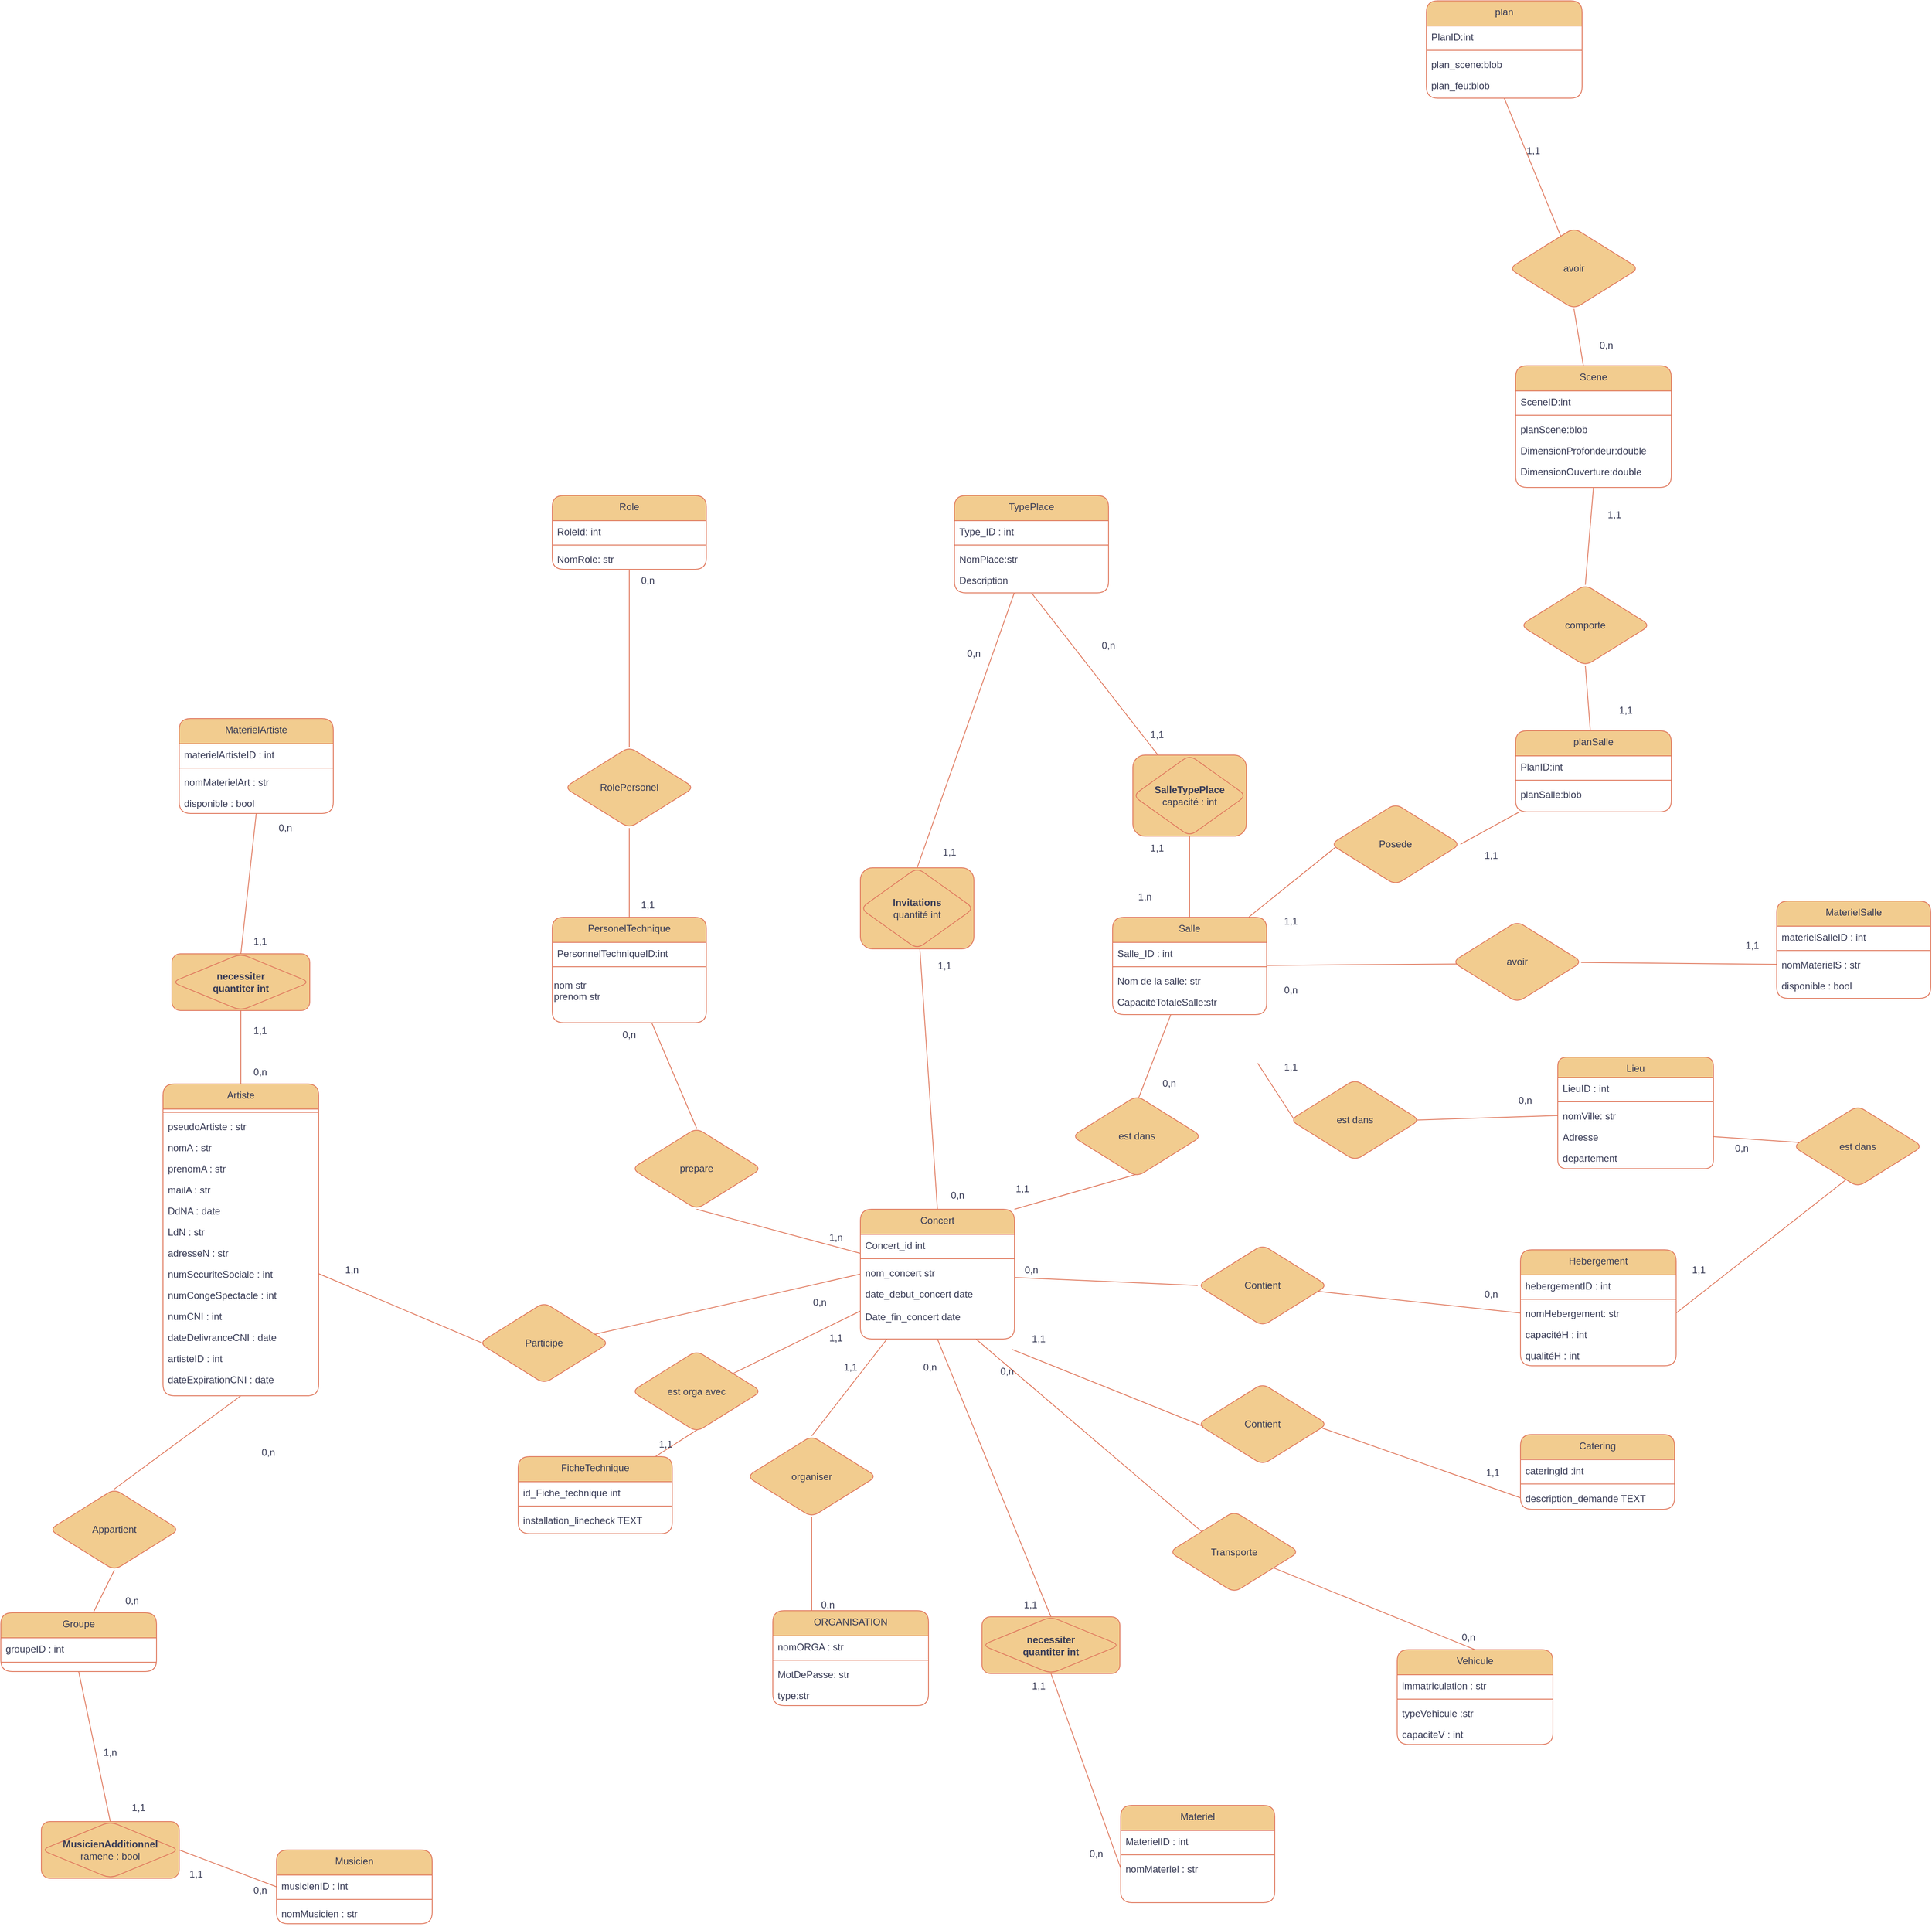 <mxfile version="22.0.6" type="device">
  <diagram id="C5RBs43oDa-KdzZeNtuy" name="Page-1">
    <mxGraphModel dx="3034" dy="797" grid="0" gridSize="10" guides="1" tooltips="1" connect="1" arrows="1" fold="1" page="0" pageScale="1" pageWidth="827" pageHeight="1169" math="0" shadow="0">
      <root>
        <mxCell id="WIyWlLk6GJQsqaUBKTNV-0" />
        <mxCell id="WIyWlLk6GJQsqaUBKTNV-1" parent="WIyWlLk6GJQsqaUBKTNV-0" />
        <mxCell id="wDKFszwRhM4f30pZds1r-0" value="Hebergement" style="swimlane;fontStyle=0;align=center;verticalAlign=top;childLayout=stackLayout;horizontal=1;startSize=31;horizontalStack=0;resizeParent=1;resizeLast=0;collapsible=1;marginBottom=0;rounded=1;shadow=0;strokeWidth=1;labelBackgroundColor=none;fillColor=#F2CC8F;strokeColor=#E07A5F;fontColor=#393C56;" parent="WIyWlLk6GJQsqaUBKTNV-1" vertex="1">
          <mxGeometry x="584" y="1660" width="192" height="143" as="geometry">
            <mxRectangle x="340" y="380" width="170" height="26" as="alternateBounds" />
          </mxGeometry>
        </mxCell>
        <mxCell id="wDKFszwRhM4f30pZds1r-1" value="hebergementID : int" style="text;align=left;verticalAlign=top;spacingLeft=4;spacingRight=4;overflow=hidden;rotatable=0;points=[[0,0.5],[1,0.5]];portConstraint=eastwest;labelBackgroundColor=none;fontColor=#393C56;rounded=1;" parent="wDKFszwRhM4f30pZds1r-0" vertex="1">
          <mxGeometry y="31" width="192" height="26" as="geometry" />
        </mxCell>
        <mxCell id="wDKFszwRhM4f30pZds1r-2" value="" style="line;html=1;strokeWidth=1;align=left;verticalAlign=middle;spacingTop=-1;spacingLeft=3;spacingRight=3;rotatable=0;labelPosition=right;points=[];portConstraint=eastwest;labelBackgroundColor=none;fillColor=#F2CC8F;strokeColor=#E07A5F;fontColor=#393C56;rounded=1;" parent="wDKFszwRhM4f30pZds1r-0" vertex="1">
          <mxGeometry y="57" width="192" height="8" as="geometry" />
        </mxCell>
        <mxCell id="wDKFszwRhM4f30pZds1r-3" value="nomHebergement: str" style="text;align=left;verticalAlign=top;spacingLeft=4;spacingRight=4;overflow=hidden;rotatable=0;points=[[0,0.5],[1,0.5]];portConstraint=eastwest;labelBackgroundColor=none;fontColor=#393C56;rounded=1;" parent="wDKFszwRhM4f30pZds1r-0" vertex="1">
          <mxGeometry y="65" width="192" height="26" as="geometry" />
        </mxCell>
        <mxCell id="wDKFszwRhM4f30pZds1r-4" value="capacitéH : int&#xa;" style="text;align=left;verticalAlign=top;spacingLeft=4;spacingRight=4;overflow=hidden;rotatable=0;points=[[0,0.5],[1,0.5]];portConstraint=eastwest;labelBackgroundColor=none;fontColor=#393C56;rounded=1;" parent="wDKFszwRhM4f30pZds1r-0" vertex="1">
          <mxGeometry y="91" width="192" height="26" as="geometry" />
        </mxCell>
        <mxCell id="wDKFszwRhM4f30pZds1r-5" value="qualitéH : int&#xa;" style="text;align=left;verticalAlign=top;spacingLeft=4;spacingRight=4;overflow=hidden;rotatable=0;points=[[0,0.5],[1,0.5]];portConstraint=eastwest;labelBackgroundColor=none;fontColor=#393C56;rounded=1;" parent="wDKFszwRhM4f30pZds1r-0" vertex="1">
          <mxGeometry y="117" width="192" height="26" as="geometry" />
        </mxCell>
        <mxCell id="wDKFszwRhM4f30pZds1r-12" value="Vehicule" style="swimlane;fontStyle=0;align=center;verticalAlign=top;childLayout=stackLayout;horizontal=1;startSize=31;horizontalStack=0;resizeParent=1;resizeLast=0;collapsible=1;marginBottom=0;rounded=1;shadow=0;strokeWidth=1;labelBackgroundColor=none;fillColor=#F2CC8F;strokeColor=#E07A5F;fontColor=#393C56;" parent="WIyWlLk6GJQsqaUBKTNV-1" vertex="1">
          <mxGeometry x="432" y="2153" width="192" height="117" as="geometry">
            <mxRectangle x="340" y="380" width="170" height="26" as="alternateBounds" />
          </mxGeometry>
        </mxCell>
        <mxCell id="wDKFszwRhM4f30pZds1r-13" value="immatriculation : str " style="text;align=left;verticalAlign=top;spacingLeft=4;spacingRight=4;overflow=hidden;rotatable=0;points=[[0,0.5],[1,0.5]];portConstraint=eastwest;labelBackgroundColor=none;fontColor=#393C56;rounded=1;" parent="wDKFszwRhM4f30pZds1r-12" vertex="1">
          <mxGeometry y="31" width="192" height="26" as="geometry" />
        </mxCell>
        <mxCell id="wDKFszwRhM4f30pZds1r-14" value="" style="line;html=1;strokeWidth=1;align=left;verticalAlign=middle;spacingTop=-1;spacingLeft=3;spacingRight=3;rotatable=0;labelPosition=right;points=[];portConstraint=eastwest;labelBackgroundColor=none;fillColor=#F2CC8F;strokeColor=#E07A5F;fontColor=#393C56;rounded=1;" parent="wDKFszwRhM4f30pZds1r-12" vertex="1">
          <mxGeometry y="57" width="192" height="8" as="geometry" />
        </mxCell>
        <mxCell id="wDKFszwRhM4f30pZds1r-15" value="typeVehicule :str" style="text;align=left;verticalAlign=top;spacingLeft=4;spacingRight=4;overflow=hidden;rotatable=0;points=[[0,0.5],[1,0.5]];portConstraint=eastwest;labelBackgroundColor=none;fontColor=#393C56;rounded=1;" parent="wDKFszwRhM4f30pZds1r-12" vertex="1">
          <mxGeometry y="65" width="192" height="26" as="geometry" />
        </mxCell>
        <mxCell id="wDKFszwRhM4f30pZds1r-16" value="capaciteV : int" style="text;align=left;verticalAlign=top;spacingLeft=4;spacingRight=4;overflow=hidden;rotatable=0;points=[[0,0.5],[1,0.5]];portConstraint=eastwest;labelBackgroundColor=none;fontColor=#393C56;rounded=1;" parent="wDKFszwRhM4f30pZds1r-12" vertex="1">
          <mxGeometry y="91" width="192" height="26" as="geometry" />
        </mxCell>
        <mxCell id="rAAxgLf0EFrrexBY6c0V-5" style="rounded=1;orthogonalLoop=1;jettySize=auto;html=1;entryX=0.5;entryY=1;entryDx=0;entryDy=0;endArrow=none;endFill=0;labelBackgroundColor=none;strokeColor=#E07A5F;fontColor=default;" parent="WIyWlLk6GJQsqaUBKTNV-1" source="wDKFszwRhM4f30pZds1r-17" target="rAAxgLf0EFrrexBY6c0V-4" edge="1">
          <mxGeometry relative="1" as="geometry" />
        </mxCell>
        <mxCell id="wDKFszwRhM4f30pZds1r-17" value="Groupe" style="swimlane;fontStyle=0;align=center;verticalAlign=top;childLayout=stackLayout;horizontal=1;startSize=31;horizontalStack=0;resizeParent=1;resizeLast=0;collapsible=1;marginBottom=0;rounded=1;shadow=0;strokeWidth=1;labelBackgroundColor=none;fillColor=#F2CC8F;strokeColor=#E07A5F;fontColor=#393C56;" parent="WIyWlLk6GJQsqaUBKTNV-1" vertex="1">
          <mxGeometry x="-1290" y="2107.5" width="192" height="72.5" as="geometry">
            <mxRectangle x="340" y="380" width="170" height="26" as="alternateBounds" />
          </mxGeometry>
        </mxCell>
        <mxCell id="wDKFszwRhM4f30pZds1r-18" value="groupeID : int" style="text;align=left;verticalAlign=top;spacingLeft=4;spacingRight=4;overflow=hidden;rotatable=0;points=[[0,0.5],[1,0.5]];portConstraint=eastwest;labelBackgroundColor=none;fontColor=#393C56;rounded=1;" parent="wDKFszwRhM4f30pZds1r-17" vertex="1">
          <mxGeometry y="31" width="192" height="26" as="geometry" />
        </mxCell>
        <mxCell id="wDKFszwRhM4f30pZds1r-19" value="" style="line;html=1;strokeWidth=1;align=left;verticalAlign=middle;spacingTop=-1;spacingLeft=3;spacingRight=3;rotatable=0;labelPosition=right;points=[];portConstraint=eastwest;labelBackgroundColor=none;fillColor=#F2CC8F;strokeColor=#E07A5F;fontColor=#393C56;rounded=1;" parent="wDKFszwRhM4f30pZds1r-17" vertex="1">
          <mxGeometry y="57" width="192" height="8" as="geometry" />
        </mxCell>
        <mxCell id="wDKFszwRhM4f30pZds1r-26" value="Musicien" style="swimlane;fontStyle=0;align=center;verticalAlign=top;childLayout=stackLayout;horizontal=1;startSize=31;horizontalStack=0;resizeParent=1;resizeLast=0;collapsible=1;marginBottom=0;rounded=1;shadow=0;strokeWidth=1;labelBackgroundColor=none;fillColor=#F2CC8F;strokeColor=#E07A5F;fontColor=#393C56;" parent="WIyWlLk6GJQsqaUBKTNV-1" vertex="1">
          <mxGeometry x="-950" y="2400" width="192" height="91" as="geometry">
            <mxRectangle x="340" y="380" width="170" height="26" as="alternateBounds" />
          </mxGeometry>
        </mxCell>
        <mxCell id="wDKFszwRhM4f30pZds1r-27" value="musicienID : int" style="text;align=left;verticalAlign=top;spacingLeft=4;spacingRight=4;overflow=hidden;rotatable=0;points=[[0,0.5],[1,0.5]];portConstraint=eastwest;labelBackgroundColor=none;fontColor=#393C56;rounded=1;" parent="wDKFszwRhM4f30pZds1r-26" vertex="1">
          <mxGeometry y="31" width="192" height="26" as="geometry" />
        </mxCell>
        <mxCell id="wDKFszwRhM4f30pZds1r-28" value="" style="line;html=1;strokeWidth=1;align=left;verticalAlign=middle;spacingTop=-1;spacingLeft=3;spacingRight=3;rotatable=0;labelPosition=right;points=[];portConstraint=eastwest;labelBackgroundColor=none;fillColor=#F2CC8F;strokeColor=#E07A5F;fontColor=#393C56;rounded=1;" parent="wDKFszwRhM4f30pZds1r-26" vertex="1">
          <mxGeometry y="57" width="192" height="8" as="geometry" />
        </mxCell>
        <mxCell id="wDKFszwRhM4f30pZds1r-29" value="nomMusicien : str" style="text;align=left;verticalAlign=top;spacingLeft=4;spacingRight=4;overflow=hidden;rotatable=0;points=[[0,0.5],[1,0.5]];portConstraint=eastwest;labelBackgroundColor=none;fontColor=#393C56;rounded=1;" parent="wDKFszwRhM4f30pZds1r-26" vertex="1">
          <mxGeometry y="65" width="192" height="26" as="geometry" />
        </mxCell>
        <mxCell id="wDKFszwRhM4f30pZds1r-35" style="rounded=1;orthogonalLoop=1;jettySize=auto;html=1;exitX=0.5;exitY=0;exitDx=0;exitDy=0;entryX=0.5;entryY=1;entryDx=0;entryDy=0;endArrow=none;endFill=0;labelBackgroundColor=none;strokeColor=#E07A5F;fontColor=default;" parent="WIyWlLk6GJQsqaUBKTNV-1" source="wDKFszwRhM4f30pZds1r-34" target="wDKFszwRhM4f30pZds1r-17" edge="1">
          <mxGeometry relative="1" as="geometry" />
        </mxCell>
        <mxCell id="wDKFszwRhM4f30pZds1r-36" style="rounded=1;orthogonalLoop=1;jettySize=auto;html=1;exitX=1;exitY=0.5;exitDx=0;exitDy=0;entryX=0;entryY=0.5;entryDx=0;entryDy=0;endArrow=none;endFill=0;labelBackgroundColor=none;strokeColor=#E07A5F;fontColor=default;" parent="WIyWlLk6GJQsqaUBKTNV-1" source="wDKFszwRhM4f30pZds1r-34" target="wDKFszwRhM4f30pZds1r-26" edge="1">
          <mxGeometry relative="1" as="geometry" />
        </mxCell>
        <mxCell id="wDKFszwRhM4f30pZds1r-34" value="&lt;b&gt;MusicienAdditionnel&lt;/b&gt;&lt;br&gt;ramene : bool" style="shape=associativeEntity;whiteSpace=wrap;html=1;align=center;labelBackgroundColor=none;fillColor=#F2CC8F;strokeColor=#E07A5F;fontColor=#393C56;rounded=1;" parent="WIyWlLk6GJQsqaUBKTNV-1" vertex="1">
          <mxGeometry x="-1240" y="2365" width="170" height="70" as="geometry" />
        </mxCell>
        <mxCell id="rAAxgLf0EFrrexBY6c0V-3" style="rounded=1;orthogonalLoop=1;jettySize=auto;html=1;entryX=0.5;entryY=0;entryDx=0;entryDy=0;endArrow=none;endFill=0;exitX=0.5;exitY=1;exitDx=0;exitDy=0;labelBackgroundColor=none;strokeColor=#E07A5F;fontColor=default;" parent="WIyWlLk6GJQsqaUBKTNV-1" source="wDKFszwRhM4f30pZds1r-38" target="rAAxgLf0EFrrexBY6c0V-4" edge="1">
          <mxGeometry relative="1" as="geometry">
            <mxPoint x="-960" y="2005" as="targetPoint" />
          </mxGeometry>
        </mxCell>
        <mxCell id="wDKFszwRhM4f30pZds1r-38" value="Artiste" style="swimlane;fontStyle=0;align=center;verticalAlign=top;childLayout=stackLayout;horizontal=1;startSize=31;horizontalStack=0;resizeParent=1;resizeLast=0;collapsible=1;marginBottom=0;rounded=1;shadow=0;strokeWidth=1;labelBackgroundColor=none;fillColor=#F2CC8F;strokeColor=#E07A5F;fontColor=#393C56;" parent="WIyWlLk6GJQsqaUBKTNV-1" vertex="1">
          <mxGeometry x="-1090" y="1455.5" width="192" height="384.5" as="geometry">
            <mxRectangle x="340" y="380" width="170" height="26" as="alternateBounds" />
          </mxGeometry>
        </mxCell>
        <mxCell id="wDKFszwRhM4f30pZds1r-40" value="" style="line;html=1;strokeWidth=1;align=left;verticalAlign=middle;spacingTop=-1;spacingLeft=3;spacingRight=3;rotatable=0;labelPosition=right;points=[];portConstraint=eastwest;labelBackgroundColor=none;fillColor=#F2CC8F;strokeColor=#E07A5F;fontColor=#393C56;rounded=1;" parent="wDKFszwRhM4f30pZds1r-38" vertex="1">
          <mxGeometry y="31" width="192" height="8" as="geometry" />
        </mxCell>
        <mxCell id="wDKFszwRhM4f30pZds1r-41" value="pseudoArtiste : str" style="text;align=left;verticalAlign=top;spacingLeft=4;spacingRight=4;overflow=hidden;rotatable=0;points=[[0,0.5],[1,0.5]];portConstraint=eastwest;labelBackgroundColor=none;fontColor=#393C56;rounded=1;" parent="wDKFszwRhM4f30pZds1r-38" vertex="1">
          <mxGeometry y="39" width="192" height="26" as="geometry" />
        </mxCell>
        <mxCell id="wDKFszwRhM4f30pZds1r-46" value="nomA : str" style="text;align=left;verticalAlign=top;spacingLeft=4;spacingRight=4;overflow=hidden;rotatable=0;points=[[0,0.5],[1,0.5]];portConstraint=eastwest;labelBackgroundColor=none;fontColor=#393C56;rounded=1;" parent="wDKFszwRhM4f30pZds1r-38" vertex="1">
          <mxGeometry y="65" width="192" height="26" as="geometry" />
        </mxCell>
        <mxCell id="wDKFszwRhM4f30pZds1r-42" value="prenomA : str" style="text;align=left;verticalAlign=top;spacingLeft=4;spacingRight=4;overflow=hidden;rotatable=0;points=[[0,0.5],[1,0.5]];portConstraint=eastwest;labelBackgroundColor=none;fontColor=#393C56;rounded=1;" parent="wDKFszwRhM4f30pZds1r-38" vertex="1">
          <mxGeometry y="91" width="192" height="26" as="geometry" />
        </mxCell>
        <mxCell id="wDKFszwRhM4f30pZds1r-43" value="mailA : str" style="text;align=left;verticalAlign=top;spacingLeft=4;spacingRight=4;overflow=hidden;rotatable=0;points=[[0,0.5],[1,0.5]];portConstraint=eastwest;labelBackgroundColor=none;fontColor=#393C56;rounded=1;" parent="wDKFszwRhM4f30pZds1r-38" vertex="1">
          <mxGeometry y="117" width="192" height="26" as="geometry" />
        </mxCell>
        <mxCell id="wDKFszwRhM4f30pZds1r-44" value="DdNA : date" style="text;align=left;verticalAlign=top;spacingLeft=4;spacingRight=4;overflow=hidden;rotatable=0;points=[[0,0.5],[1,0.5]];portConstraint=eastwest;labelBackgroundColor=none;fontColor=#393C56;rounded=1;" parent="wDKFszwRhM4f30pZds1r-38" vertex="1">
          <mxGeometry y="143" width="192" height="26" as="geometry" />
        </mxCell>
        <mxCell id="wDKFszwRhM4f30pZds1r-47" value="LdN : str" style="text;align=left;verticalAlign=top;spacingLeft=4;spacingRight=4;overflow=hidden;rotatable=0;points=[[0,0.5],[1,0.5]];portConstraint=eastwest;labelBackgroundColor=none;fontColor=#393C56;rounded=1;" parent="wDKFszwRhM4f30pZds1r-38" vertex="1">
          <mxGeometry y="169" width="192" height="26" as="geometry" />
        </mxCell>
        <mxCell id="wDKFszwRhM4f30pZds1r-45" value="adresseN : str" style="text;align=left;verticalAlign=top;spacingLeft=4;spacingRight=4;overflow=hidden;rotatable=0;points=[[0,0.5],[1,0.5]];portConstraint=eastwest;labelBackgroundColor=none;fontColor=#393C56;rounded=1;" parent="wDKFszwRhM4f30pZds1r-38" vertex="1">
          <mxGeometry y="195" width="192" height="26" as="geometry" />
        </mxCell>
        <mxCell id="wDKFszwRhM4f30pZds1r-48" value="numSecuriteSociale : int" style="text;align=left;verticalAlign=top;spacingLeft=4;spacingRight=4;overflow=hidden;rotatable=0;points=[[0,0.5],[1,0.5]];portConstraint=eastwest;labelBackgroundColor=none;fontColor=#393C56;rounded=1;" parent="wDKFszwRhM4f30pZds1r-38" vertex="1">
          <mxGeometry y="221" width="192" height="26" as="geometry" />
        </mxCell>
        <mxCell id="wDKFszwRhM4f30pZds1r-49" value="numCongeSpectacle : int" style="text;align=left;verticalAlign=top;spacingLeft=4;spacingRight=4;overflow=hidden;rotatable=0;points=[[0,0.5],[1,0.5]];portConstraint=eastwest;labelBackgroundColor=none;fontColor=#393C56;rounded=1;" parent="wDKFszwRhM4f30pZds1r-38" vertex="1">
          <mxGeometry y="247" width="192" height="26" as="geometry" />
        </mxCell>
        <mxCell id="wDKFszwRhM4f30pZds1r-62" value="numCNI : int" style="text;align=left;verticalAlign=top;spacingLeft=4;spacingRight=4;overflow=hidden;rotatable=0;points=[[0,0.5],[1,0.5]];portConstraint=eastwest;labelBackgroundColor=none;fontColor=#393C56;rounded=1;" parent="wDKFszwRhM4f30pZds1r-38" vertex="1">
          <mxGeometry y="273" width="192" height="26" as="geometry" />
        </mxCell>
        <mxCell id="wDKFszwRhM4f30pZds1r-63" value="dateDelivranceCNI : date" style="text;align=left;verticalAlign=top;spacingLeft=4;spacingRight=4;overflow=hidden;rotatable=0;points=[[0,0.5],[1,0.5]];portConstraint=eastwest;labelBackgroundColor=none;fontColor=#393C56;rounded=1;" parent="wDKFszwRhM4f30pZds1r-38" vertex="1">
          <mxGeometry y="299" width="192" height="26" as="geometry" />
        </mxCell>
        <mxCell id="wDKFszwRhM4f30pZds1r-39" value="artisteID : int" style="text;align=left;verticalAlign=top;spacingLeft=4;spacingRight=4;overflow=hidden;rotatable=0;points=[[0,0.5],[1,0.5]];portConstraint=eastwest;labelBackgroundColor=none;fontColor=#393C56;rounded=1;" parent="wDKFszwRhM4f30pZds1r-38" vertex="1">
          <mxGeometry y="325" width="192" height="26" as="geometry" />
        </mxCell>
        <mxCell id="wDKFszwRhM4f30pZds1r-64" value="dateExpirationCNI : date" style="text;align=left;verticalAlign=top;spacingLeft=4;spacingRight=4;overflow=hidden;rotatable=0;points=[[0,0.5],[1,0.5]];portConstraint=eastwest;labelBackgroundColor=none;fontColor=#393C56;rounded=1;" parent="wDKFszwRhM4f30pZds1r-38" vertex="1">
          <mxGeometry y="351" width="192" height="26" as="geometry" />
        </mxCell>
        <mxCell id="wDKFszwRhM4f30pZds1r-65" value="MaterielSalle" style="swimlane;fontStyle=0;align=center;verticalAlign=top;childLayout=stackLayout;horizontal=1;startSize=31;horizontalStack=0;resizeParent=1;resizeLast=0;collapsible=1;marginBottom=0;rounded=1;shadow=0;strokeWidth=1;labelBackgroundColor=none;fillColor=#F2CC8F;strokeColor=#E07A5F;fontColor=#393C56;" parent="WIyWlLk6GJQsqaUBKTNV-1" vertex="1">
          <mxGeometry x="900" y="1230" width="190" height="120" as="geometry">
            <mxRectangle x="340" y="380" width="170" height="26" as="alternateBounds" />
          </mxGeometry>
        </mxCell>
        <mxCell id="wDKFszwRhM4f30pZds1r-66" value="materielSalleID : int" style="text;align=left;verticalAlign=top;spacingLeft=4;spacingRight=4;overflow=hidden;rotatable=0;points=[[0,0.5],[1,0.5]];portConstraint=eastwest;labelBackgroundColor=none;fontColor=#393C56;rounded=1;" parent="wDKFszwRhM4f30pZds1r-65" vertex="1">
          <mxGeometry y="31" width="190" height="26" as="geometry" />
        </mxCell>
        <mxCell id="wDKFszwRhM4f30pZds1r-67" value="" style="line;html=1;strokeWidth=1;align=left;verticalAlign=middle;spacingTop=-1;spacingLeft=3;spacingRight=3;rotatable=0;labelPosition=right;points=[];portConstraint=eastwest;labelBackgroundColor=none;fillColor=#F2CC8F;strokeColor=#E07A5F;fontColor=#393C56;rounded=1;" parent="wDKFszwRhM4f30pZds1r-65" vertex="1">
          <mxGeometry y="57" width="190" height="8" as="geometry" />
        </mxCell>
        <mxCell id="wDKFszwRhM4f30pZds1r-68" value="nomMaterielS : str" style="text;align=left;verticalAlign=top;spacingLeft=4;spacingRight=4;overflow=hidden;rotatable=0;points=[[0,0.5],[1,0.5]];portConstraint=eastwest;labelBackgroundColor=none;fontColor=#393C56;rounded=1;" parent="wDKFszwRhM4f30pZds1r-65" vertex="1">
          <mxGeometry y="65" width="190" height="26" as="geometry" />
        </mxCell>
        <mxCell id="wDKFszwRhM4f30pZds1r-70" value="disponible : bool" style="text;align=left;verticalAlign=top;spacingLeft=4;spacingRight=4;overflow=hidden;rotatable=0;points=[[0,0.5],[1,0.5]];portConstraint=eastwest;labelBackgroundColor=none;fontColor=#393C56;rounded=1;" parent="wDKFszwRhM4f30pZds1r-65" vertex="1">
          <mxGeometry y="91" width="190" height="26" as="geometry" />
        </mxCell>
        <mxCell id="AfBvXeTGOrys0jYBdzUV-38" style="edgeStyle=orthogonalEdgeStyle;rounded=1;orthogonalLoop=1;jettySize=auto;html=1;entryX=0.5;entryY=1;entryDx=0;entryDy=0;endArrow=none;endFill=0;labelBackgroundColor=none;strokeColor=#E07A5F;fontColor=default;" parent="WIyWlLk6GJQsqaUBKTNV-1" source="AfBvXeTGOrys0jYBdzUV-22" target="AfBvXeTGOrys0jYBdzUV-37" edge="1">
          <mxGeometry relative="1" as="geometry" />
        </mxCell>
        <mxCell id="rAAxgLf0EFrrexBY6c0V-7" style="rounded=1;orthogonalLoop=1;jettySize=auto;html=1;entryX=0.5;entryY=0;entryDx=0;entryDy=0;endArrow=none;endFill=0;labelBackgroundColor=none;strokeColor=#E07A5F;fontColor=default;" parent="WIyWlLk6GJQsqaUBKTNV-1" source="AfBvXeTGOrys0jYBdzUV-22" target="rAAxgLf0EFrrexBY6c0V-6" edge="1">
          <mxGeometry relative="1" as="geometry">
            <mxPoint x="-509" y="1470" as="targetPoint" />
          </mxGeometry>
        </mxCell>
        <mxCell id="AfBvXeTGOrys0jYBdzUV-22" value="PersonelTechnique" style="swimlane;fontStyle=0;align=center;verticalAlign=top;childLayout=stackLayout;horizontal=1;startSize=31;horizontalStack=0;resizeParent=1;resizeLast=0;collapsible=1;marginBottom=0;rounded=1;shadow=0;strokeWidth=1;labelBackgroundColor=none;fillColor=#F2CC8F;strokeColor=#E07A5F;fontColor=#393C56;" parent="WIyWlLk6GJQsqaUBKTNV-1" vertex="1">
          <mxGeometry x="-610" y="1250" width="190" height="130" as="geometry">
            <mxRectangle x="340" y="380" width="170" height="26" as="alternateBounds" />
          </mxGeometry>
        </mxCell>
        <mxCell id="AfBvXeTGOrys0jYBdzUV-23" value="PersonnelTechniqueID:int" style="text;align=left;verticalAlign=top;spacingLeft=4;spacingRight=4;overflow=hidden;rotatable=0;points=[[0,0.5],[1,0.5]];portConstraint=eastwest;labelBackgroundColor=none;fontColor=#393C56;rounded=1;" parent="AfBvXeTGOrys0jYBdzUV-22" vertex="1">
          <mxGeometry y="31" width="190" height="26" as="geometry" />
        </mxCell>
        <mxCell id="AfBvXeTGOrys0jYBdzUV-24" value="" style="line;html=1;strokeWidth=1;align=left;verticalAlign=middle;spacingTop=-1;spacingLeft=3;spacingRight=3;rotatable=0;labelPosition=right;points=[];portConstraint=eastwest;labelBackgroundColor=none;fillColor=#F2CC8F;strokeColor=#E07A5F;fontColor=#393C56;rounded=1;" parent="AfBvXeTGOrys0jYBdzUV-22" vertex="1">
          <mxGeometry y="57" width="190" height="8" as="geometry" />
        </mxCell>
        <mxCell id="TyVPyKYXxjt4fqLiTHCA-40" value="&lt;div align=&quot;left&quot;&gt;nom str&lt;/div&gt;&lt;div align=&quot;left&quot;&gt;prenom str&lt;br&gt;&lt;/div&gt;&lt;div&gt;&lt;br&gt;&lt;/div&gt;" style="text;html=1;strokeColor=none;fillColor=none;align=left;verticalAlign=middle;whiteSpace=wrap;rounded=0;fontColor=#393C56;" parent="AfBvXeTGOrys0jYBdzUV-22" vertex="1">
          <mxGeometry y="65" width="190" height="65" as="geometry" />
        </mxCell>
        <mxCell id="rAAxgLf0EFrrexBY6c0V-53" style="rounded=1;orthogonalLoop=1;jettySize=auto;html=1;entryX=0.5;entryY=0;entryDx=0;entryDy=0;endArrow=none;endFill=0;labelBackgroundColor=none;strokeColor=#E07A5F;fontColor=default;" parent="WIyWlLk6GJQsqaUBKTNV-1" source="09vynYddfmvWjdpuQkQc-22" target="09vynYddfmvWjdpuQkQc-38" edge="1">
          <mxGeometry relative="1" as="geometry" />
        </mxCell>
        <mxCell id="09vynYddfmvWjdpuQkQc-22" value="&lt;b&gt;Invitations&lt;/b&gt;&lt;br&gt;quantité int" style="shape=associativeEntity;whiteSpace=wrap;html=1;align=center;labelBackgroundColor=none;fillColor=#F2CC8F;strokeColor=#E07A5F;fontColor=#393C56;rounded=1;" parent="WIyWlLk6GJQsqaUBKTNV-1" vertex="1">
          <mxGeometry x="-230" y="1189" width="140" height="100" as="geometry" />
        </mxCell>
        <mxCell id="AfBvXeTGOrys0jYBdzUV-39" style="edgeStyle=orthogonalEdgeStyle;rounded=1;orthogonalLoop=1;jettySize=auto;html=1;entryX=0.5;entryY=0;entryDx=0;entryDy=0;endArrow=none;endFill=0;labelBackgroundColor=none;strokeColor=#E07A5F;fontColor=default;" parent="WIyWlLk6GJQsqaUBKTNV-1" source="AfBvXeTGOrys0jYBdzUV-27" target="AfBvXeTGOrys0jYBdzUV-37" edge="1">
          <mxGeometry relative="1" as="geometry" />
        </mxCell>
        <mxCell id="AfBvXeTGOrys0jYBdzUV-27" value="Role" style="swimlane;fontStyle=0;align=center;verticalAlign=top;childLayout=stackLayout;horizontal=1;startSize=31;horizontalStack=0;resizeParent=1;resizeLast=0;collapsible=1;marginBottom=0;rounded=1;shadow=0;strokeWidth=1;labelBackgroundColor=none;fillColor=#F2CC8F;strokeColor=#E07A5F;fontColor=#393C56;" parent="WIyWlLk6GJQsqaUBKTNV-1" vertex="1">
          <mxGeometry x="-610" y="730" width="190" height="91" as="geometry">
            <mxRectangle x="340" y="380" width="170" height="26" as="alternateBounds" />
          </mxGeometry>
        </mxCell>
        <mxCell id="AfBvXeTGOrys0jYBdzUV-28" value="RoleId: int" style="text;align=left;verticalAlign=top;spacingLeft=4;spacingRight=4;overflow=hidden;rotatable=0;points=[[0,0.5],[1,0.5]];portConstraint=eastwest;labelBackgroundColor=none;fontColor=#393C56;rounded=1;" parent="AfBvXeTGOrys0jYBdzUV-27" vertex="1">
          <mxGeometry y="31" width="190" height="26" as="geometry" />
        </mxCell>
        <mxCell id="AfBvXeTGOrys0jYBdzUV-29" value="" style="line;html=1;strokeWidth=1;align=left;verticalAlign=middle;spacingTop=-1;spacingLeft=3;spacingRight=3;rotatable=0;labelPosition=right;points=[];portConstraint=eastwest;labelBackgroundColor=none;fillColor=#F2CC8F;strokeColor=#E07A5F;fontColor=#393C56;rounded=1;" parent="AfBvXeTGOrys0jYBdzUV-27" vertex="1">
          <mxGeometry y="57" width="190" height="8" as="geometry" />
        </mxCell>
        <mxCell id="AfBvXeTGOrys0jYBdzUV-34" value="NomRole: str" style="text;align=left;verticalAlign=top;spacingLeft=4;spacingRight=4;overflow=hidden;rotatable=0;points=[[0,0.5],[1,0.5]];portConstraint=eastwest;labelBackgroundColor=none;fontColor=#393C56;rounded=1;" parent="AfBvXeTGOrys0jYBdzUV-27" vertex="1">
          <mxGeometry y="65" width="190" height="26" as="geometry" />
        </mxCell>
        <mxCell id="AfBvXeTGOrys0jYBdzUV-37" value="RolePersonel" style="shape=rhombus;perimeter=rhombusPerimeter;whiteSpace=wrap;html=1;align=center;fillStyle=auto;labelBackgroundColor=none;fillColor=#F2CC8F;strokeColor=#E07A5F;fontColor=#393C56;rounded=1;" parent="WIyWlLk6GJQsqaUBKTNV-1" vertex="1">
          <mxGeometry x="-595" y="1040" width="160" height="100" as="geometry" />
        </mxCell>
        <mxCell id="09vynYddfmvWjdpuQkQc-28" value="Catering" style="swimlane;fontStyle=0;align=center;verticalAlign=top;childLayout=stackLayout;horizontal=1;startSize=31;horizontalStack=0;resizeParent=1;resizeLast=0;collapsible=1;marginBottom=0;rounded=1;shadow=0;strokeWidth=1;labelBackgroundColor=none;fillColor=#F2CC8F;strokeColor=#E07A5F;fontColor=#393C56;" parent="WIyWlLk6GJQsqaUBKTNV-1" vertex="1">
          <mxGeometry x="584" y="1887.75" width="190" height="92.25" as="geometry">
            <mxRectangle x="340" y="380" width="170" height="26" as="alternateBounds" />
          </mxGeometry>
        </mxCell>
        <mxCell id="09vynYddfmvWjdpuQkQc-29" value="cateringId :int" style="text;align=left;verticalAlign=top;spacingLeft=4;spacingRight=4;overflow=hidden;rotatable=0;points=[[0,0.5],[1,0.5]];portConstraint=eastwest;labelBackgroundColor=none;fontColor=#393C56;rounded=1;" parent="09vynYddfmvWjdpuQkQc-28" vertex="1">
          <mxGeometry y="31" width="190" height="26" as="geometry" />
        </mxCell>
        <mxCell id="09vynYddfmvWjdpuQkQc-30" value="" style="line;html=1;strokeWidth=1;align=left;verticalAlign=middle;spacingTop=-1;spacingLeft=3;spacingRight=3;rotatable=0;labelPosition=right;points=[];portConstraint=eastwest;labelBackgroundColor=none;fillColor=#F2CC8F;strokeColor=#E07A5F;fontColor=#393C56;rounded=1;" parent="09vynYddfmvWjdpuQkQc-28" vertex="1">
          <mxGeometry y="57" width="190" height="8" as="geometry" />
        </mxCell>
        <mxCell id="09vynYddfmvWjdpuQkQc-31" value="description_demande TEXT" style="text;align=left;verticalAlign=top;spacingLeft=4;spacingRight=4;overflow=hidden;rotatable=0;points=[[0,0.5],[1,0.5]];portConstraint=eastwest;labelBackgroundColor=none;fontColor=#393C56;rounded=1;" parent="09vynYddfmvWjdpuQkQc-28" vertex="1">
          <mxGeometry y="65" width="190" height="26" as="geometry" />
        </mxCell>
        <mxCell id="AfBvXeTGOrys0jYBdzUV-46" style="rounded=1;orthogonalLoop=1;jettySize=auto;html=1;entryX=0.049;entryY=0.526;entryDx=0;entryDy=0;endArrow=none;endFill=0;labelBackgroundColor=none;strokeColor=#E07A5F;fontColor=default;entryPerimeter=0;" parent="WIyWlLk6GJQsqaUBKTNV-1" source="AfBvXeTGOrys0jYBdzUV-40" target="AfBvXeTGOrys0jYBdzUV-45" edge="1">
          <mxGeometry relative="1" as="geometry" />
        </mxCell>
        <mxCell id="AfBvXeTGOrys0jYBdzUV-60" style="edgeStyle=orthogonalEdgeStyle;rounded=1;orthogonalLoop=1;jettySize=auto;html=1;entryX=0.5;entryY=1;entryDx=0;entryDy=0;endArrow=none;endFill=0;labelBackgroundColor=none;strokeColor=#E07A5F;fontColor=default;" parent="WIyWlLk6GJQsqaUBKTNV-1" source="AfBvXeTGOrys0jYBdzUV-40" target="AfBvXeTGOrys0jYBdzUV-59" edge="1">
          <mxGeometry relative="1" as="geometry" />
        </mxCell>
        <mxCell id="rAAxgLf0EFrrexBY6c0V-20" style="rounded=1;orthogonalLoop=1;jettySize=auto;html=1;entryX=0.511;entryY=0.037;entryDx=0;entryDy=0;endArrow=none;endFill=0;labelBackgroundColor=none;strokeColor=#E07A5F;fontColor=default;entryPerimeter=0;" parent="WIyWlLk6GJQsqaUBKTNV-1" source="AfBvXeTGOrys0jYBdzUV-40" target="rAAxgLf0EFrrexBY6c0V-18" edge="1">
          <mxGeometry relative="1" as="geometry" />
        </mxCell>
        <mxCell id="rAAxgLf0EFrrexBY6c0V-23" style="rounded=1;orthogonalLoop=1;jettySize=auto;html=1;exitX=0.885;exitY=-0.003;exitDx=0;exitDy=0;entryX=0.04;entryY=0.533;entryDx=0;entryDy=0;endArrow=none;endFill=0;labelBackgroundColor=none;strokeColor=#E07A5F;fontColor=default;exitPerimeter=0;entryPerimeter=0;" parent="WIyWlLk6GJQsqaUBKTNV-1" source="AfBvXeTGOrys0jYBdzUV-40" target="rAAxgLf0EFrrexBY6c0V-22" edge="1">
          <mxGeometry relative="1" as="geometry" />
        </mxCell>
        <mxCell id="rAAxgLf0EFrrexBY6c0V-44" style="rounded=1;orthogonalLoop=1;jettySize=auto;html=1;entryX=0.036;entryY=0.506;entryDx=0;entryDy=0;endArrow=none;endFill=0;labelBackgroundColor=none;strokeColor=#E07A5F;fontColor=default;entryPerimeter=0;" parent="WIyWlLk6GJQsqaUBKTNV-1" target="rAAxgLf0EFrrexBY6c0V-43" edge="1">
          <mxGeometry relative="1" as="geometry">
            <mxPoint x="260" y="1430" as="sourcePoint" />
          </mxGeometry>
        </mxCell>
        <mxCell id="AfBvXeTGOrys0jYBdzUV-40" value="Salle" style="swimlane;fontStyle=0;align=center;verticalAlign=top;childLayout=stackLayout;horizontal=1;startSize=31;horizontalStack=0;resizeParent=1;resizeLast=0;collapsible=1;marginBottom=0;rounded=1;shadow=0;strokeWidth=1;labelBackgroundColor=none;fillColor=#F2CC8F;strokeColor=#E07A5F;fontColor=#393C56;" parent="WIyWlLk6GJQsqaUBKTNV-1" vertex="1">
          <mxGeometry x="81" y="1250" width="190" height="120" as="geometry">
            <mxRectangle x="340" y="380" width="170" height="26" as="alternateBounds" />
          </mxGeometry>
        </mxCell>
        <mxCell id="AfBvXeTGOrys0jYBdzUV-41" value="Salle_ID : int" style="text;align=left;verticalAlign=top;spacingLeft=4;spacingRight=4;overflow=hidden;rotatable=0;points=[[0,0.5],[1,0.5]];portConstraint=eastwest;labelBackgroundColor=none;fontColor=#393C56;rounded=1;" parent="AfBvXeTGOrys0jYBdzUV-40" vertex="1">
          <mxGeometry y="31" width="190" height="26" as="geometry" />
        </mxCell>
        <mxCell id="AfBvXeTGOrys0jYBdzUV-42" value="" style="line;html=1;strokeWidth=1;align=left;verticalAlign=middle;spacingTop=-1;spacingLeft=3;spacingRight=3;rotatable=0;labelPosition=right;points=[];portConstraint=eastwest;labelBackgroundColor=none;fillColor=#F2CC8F;strokeColor=#E07A5F;fontColor=#393C56;rounded=1;" parent="AfBvXeTGOrys0jYBdzUV-40" vertex="1">
          <mxGeometry y="57" width="190" height="8" as="geometry" />
        </mxCell>
        <mxCell id="AfBvXeTGOrys0jYBdzUV-43" value="Nom de la salle: str" style="text;align=left;verticalAlign=top;spacingLeft=4;spacingRight=4;overflow=hidden;rotatable=0;points=[[0,0.5],[1,0.5]];portConstraint=eastwest;labelBackgroundColor=none;fontColor=#393C56;rounded=1;" parent="AfBvXeTGOrys0jYBdzUV-40" vertex="1">
          <mxGeometry y="65" width="190" height="26" as="geometry" />
        </mxCell>
        <mxCell id="AfBvXeTGOrys0jYBdzUV-44" value="CapacitéTotaleSalle:str&#xa;" style="text;align=left;verticalAlign=top;spacingLeft=4;spacingRight=4;overflow=hidden;rotatable=0;points=[[0,0.5],[1,0.5]];portConstraint=eastwest;labelBackgroundColor=none;fontColor=#393C56;rounded=1;" parent="AfBvXeTGOrys0jYBdzUV-40" vertex="1">
          <mxGeometry y="91" width="190" height="26" as="geometry" />
        </mxCell>
        <mxCell id="AfBvXeTGOrys0jYBdzUV-47" style="rounded=1;orthogonalLoop=1;jettySize=auto;html=1;entryX=0;entryY=0.5;entryDx=0;entryDy=0;endArrow=none;endFill=0;labelBackgroundColor=none;strokeColor=#E07A5F;fontColor=default;" parent="WIyWlLk6GJQsqaUBKTNV-1" source="AfBvXeTGOrys0jYBdzUV-45" target="wDKFszwRhM4f30pZds1r-68" edge="1">
          <mxGeometry relative="1" as="geometry" />
        </mxCell>
        <mxCell id="AfBvXeTGOrys0jYBdzUV-45" value="avoir" style="shape=rhombus;perimeter=rhombusPerimeter;whiteSpace=wrap;html=1;align=center;fillStyle=auto;labelBackgroundColor=none;fillColor=#F2CC8F;strokeColor=#E07A5F;fontColor=#393C56;rounded=1;" parent="WIyWlLk6GJQsqaUBKTNV-1" vertex="1">
          <mxGeometry x="500" y="1255" width="160" height="100" as="geometry" />
        </mxCell>
        <mxCell id="rAAxgLf0EFrrexBY6c0V-52" style="rounded=1;orthogonalLoop=1;jettySize=auto;html=1;entryX=0.5;entryY=0;entryDx=0;entryDy=0;endArrow=none;endFill=0;labelBackgroundColor=none;strokeColor=#E07A5F;fontColor=default;" parent="WIyWlLk6GJQsqaUBKTNV-1" source="AfBvXeTGOrys0jYBdzUV-49" target="09vynYddfmvWjdpuQkQc-22" edge="1">
          <mxGeometry relative="1" as="geometry" />
        </mxCell>
        <mxCell id="AfBvXeTGOrys0jYBdzUV-49" value="TypePlace" style="swimlane;fontStyle=0;align=center;verticalAlign=top;childLayout=stackLayout;horizontal=1;startSize=31;horizontalStack=0;resizeParent=1;resizeLast=0;collapsible=1;marginBottom=0;rounded=1;shadow=0;strokeWidth=1;labelBackgroundColor=none;fillColor=#F2CC8F;strokeColor=#E07A5F;fontColor=#393C56;" parent="WIyWlLk6GJQsqaUBKTNV-1" vertex="1">
          <mxGeometry x="-114" y="730" width="190" height="120" as="geometry">
            <mxRectangle x="340" y="380" width="170" height="26" as="alternateBounds" />
          </mxGeometry>
        </mxCell>
        <mxCell id="AfBvXeTGOrys0jYBdzUV-50" value="Type_ID : int" style="text;align=left;verticalAlign=top;spacingLeft=4;spacingRight=4;overflow=hidden;rotatable=0;points=[[0,0.5],[1,0.5]];portConstraint=eastwest;labelBackgroundColor=none;fontColor=#393C56;rounded=1;" parent="AfBvXeTGOrys0jYBdzUV-49" vertex="1">
          <mxGeometry y="31" width="190" height="26" as="geometry" />
        </mxCell>
        <mxCell id="AfBvXeTGOrys0jYBdzUV-51" value="" style="line;html=1;strokeWidth=1;align=left;verticalAlign=middle;spacingTop=-1;spacingLeft=3;spacingRight=3;rotatable=0;labelPosition=right;points=[];portConstraint=eastwest;labelBackgroundColor=none;fillColor=#F2CC8F;strokeColor=#E07A5F;fontColor=#393C56;rounded=1;" parent="AfBvXeTGOrys0jYBdzUV-49" vertex="1">
          <mxGeometry y="57" width="190" height="8" as="geometry" />
        </mxCell>
        <mxCell id="AfBvXeTGOrys0jYBdzUV-52" value="NomPlace:str" style="text;align=left;verticalAlign=top;spacingLeft=4;spacingRight=4;overflow=hidden;rotatable=0;points=[[0,0.5],[1,0.5]];portConstraint=eastwest;labelBackgroundColor=none;fontColor=#393C56;rounded=1;" parent="AfBvXeTGOrys0jYBdzUV-49" vertex="1">
          <mxGeometry y="65" width="190" height="26" as="geometry" />
        </mxCell>
        <mxCell id="AfBvXeTGOrys0jYBdzUV-53" value="Description" style="text;align=left;verticalAlign=top;spacingLeft=4;spacingRight=4;overflow=hidden;rotatable=0;points=[[0,0.5],[1,0.5]];portConstraint=eastwest;labelBackgroundColor=none;fontColor=#393C56;rounded=1;" parent="AfBvXeTGOrys0jYBdzUV-49" vertex="1">
          <mxGeometry y="91" width="190" height="26" as="geometry" />
        </mxCell>
        <mxCell id="AfBvXeTGOrys0jYBdzUV-61" style="rounded=1;orthogonalLoop=1;jettySize=auto;html=1;entryX=0.5;entryY=1;entryDx=0;entryDy=0;endArrow=none;endFill=0;labelBackgroundColor=none;strokeColor=#E07A5F;fontColor=default;" parent="WIyWlLk6GJQsqaUBKTNV-1" source="AfBvXeTGOrys0jYBdzUV-59" target="AfBvXeTGOrys0jYBdzUV-49" edge="1">
          <mxGeometry relative="1" as="geometry" />
        </mxCell>
        <mxCell id="AfBvXeTGOrys0jYBdzUV-59" value="&lt;div&gt;&lt;b&gt;SalleTypePlace&lt;/b&gt;&lt;/div&gt;&lt;div&gt;capacité : int&lt;br&gt;&lt;/div&gt;" style="shape=associativeEntity;whiteSpace=wrap;html=1;align=center;labelBackgroundColor=none;fillColor=#F2CC8F;strokeColor=#E07A5F;fontColor=#393C56;rounded=1;" parent="WIyWlLk6GJQsqaUBKTNV-1" vertex="1">
          <mxGeometry x="106" y="1050" width="140" height="100" as="geometry" />
        </mxCell>
        <mxCell id="rAAxgLf0EFrrexBY6c0V-8" style="rounded=1;orthogonalLoop=1;jettySize=auto;html=1;entryX=0.5;entryY=1;entryDx=0;entryDy=0;endArrow=none;endFill=0;labelBackgroundColor=none;strokeColor=#E07A5F;fontColor=default;" parent="WIyWlLk6GJQsqaUBKTNV-1" source="09vynYddfmvWjdpuQkQc-38" target="rAAxgLf0EFrrexBY6c0V-6" edge="1">
          <mxGeometry relative="1" as="geometry" />
        </mxCell>
        <mxCell id="rAAxgLf0EFrrexBY6c0V-10" style="rounded=1;orthogonalLoop=1;jettySize=auto;html=1;entryX=0.5;entryY=0;entryDx=0;entryDy=0;endArrow=none;endFill=0;labelBackgroundColor=none;strokeColor=#E07A5F;fontColor=default;" parent="WIyWlLk6GJQsqaUBKTNV-1" source="09vynYddfmvWjdpuQkQc-38" target="rAAxgLf0EFrrexBY6c0V-9" edge="1">
          <mxGeometry relative="1" as="geometry" />
        </mxCell>
        <mxCell id="rAAxgLf0EFrrexBY6c0V-19" style="rounded=1;orthogonalLoop=1;jettySize=auto;html=1;exitX=1;exitY=0;exitDx=0;exitDy=0;entryX=0.5;entryY=0.968;entryDx=0;entryDy=0;endArrow=none;endFill=0;labelBackgroundColor=none;strokeColor=#E07A5F;fontColor=default;entryPerimeter=0;" parent="WIyWlLk6GJQsqaUBKTNV-1" source="09vynYddfmvWjdpuQkQc-38" target="rAAxgLf0EFrrexBY6c0V-18" edge="1">
          <mxGeometry relative="1" as="geometry" />
        </mxCell>
        <mxCell id="rAAxgLf0EFrrexBY6c0V-38" style="rounded=1;orthogonalLoop=1;jettySize=auto;html=1;entryX=0;entryY=0.5;entryDx=0;entryDy=0;endArrow=none;endFill=0;labelBackgroundColor=none;strokeColor=#E07A5F;fontColor=default;" parent="WIyWlLk6GJQsqaUBKTNV-1" source="09vynYddfmvWjdpuQkQc-38" target="rAAxgLf0EFrrexBY6c0V-37" edge="1">
          <mxGeometry relative="1" as="geometry" />
        </mxCell>
        <mxCell id="09vynYddfmvWjdpuQkQc-38" value="Concert" style="swimlane;fontStyle=0;align=center;verticalAlign=top;childLayout=stackLayout;horizontal=1;startSize=31;horizontalStack=0;resizeParent=1;resizeLast=0;collapsible=1;marginBottom=0;rounded=1;shadow=0;strokeWidth=1;labelBackgroundColor=none;fillColor=#F2CC8F;strokeColor=#E07A5F;fontColor=#393C56;" parent="WIyWlLk6GJQsqaUBKTNV-1" vertex="1">
          <mxGeometry x="-230" y="1610" width="190" height="160" as="geometry">
            <mxRectangle x="340" y="380" width="170" height="26" as="alternateBounds" />
          </mxGeometry>
        </mxCell>
        <mxCell id="09vynYddfmvWjdpuQkQc-39" value="Concert_id int " style="text;align=left;verticalAlign=top;spacingLeft=4;spacingRight=4;overflow=hidden;rotatable=0;points=[[0,0.5],[1,0.5]];portConstraint=eastwest;labelBackgroundColor=none;fontColor=#393C56;rounded=1;" parent="09vynYddfmvWjdpuQkQc-38" vertex="1">
          <mxGeometry y="31" width="190" height="26" as="geometry" />
        </mxCell>
        <mxCell id="09vynYddfmvWjdpuQkQc-40" value="" style="line;html=1;strokeWidth=1;align=left;verticalAlign=middle;spacingTop=-1;spacingLeft=3;spacingRight=3;rotatable=0;labelPosition=right;points=[];portConstraint=eastwest;labelBackgroundColor=none;fillColor=#F2CC8F;strokeColor=#E07A5F;fontColor=#393C56;rounded=1;" parent="09vynYddfmvWjdpuQkQc-38" vertex="1">
          <mxGeometry y="57" width="190" height="8" as="geometry" />
        </mxCell>
        <mxCell id="09vynYddfmvWjdpuQkQc-41" value="nom_concert str" style="text;align=left;verticalAlign=top;spacingLeft=4;spacingRight=4;overflow=hidden;rotatable=0;points=[[0,0.5],[1,0.5]];portConstraint=eastwest;labelBackgroundColor=none;fontColor=#393C56;rounded=1;" parent="09vynYddfmvWjdpuQkQc-38" vertex="1">
          <mxGeometry y="65" width="190" height="26" as="geometry" />
        </mxCell>
        <mxCell id="09vynYddfmvWjdpuQkQc-42" value="date_debut_concert date&#xa;&#xa;Date_fin_concert date&#xa;&#xa;" style="text;align=left;verticalAlign=top;spacingLeft=4;spacingRight=4;overflow=hidden;rotatable=0;points=[[0,0.5],[1,0.5]];portConstraint=eastwest;labelBackgroundColor=none;fontColor=#393C56;rounded=1;" parent="09vynYddfmvWjdpuQkQc-38" vertex="1">
          <mxGeometry y="91" width="190" height="69" as="geometry" />
        </mxCell>
        <mxCell id="rAAxgLf0EFrrexBY6c0V-54" style="rounded=1;orthogonalLoop=1;jettySize=auto;html=1;entryX=0.51;entryY=0.969;entryDx=0;entryDy=0;entryPerimeter=0;endArrow=none;endFill=0;labelBackgroundColor=none;strokeColor=#E07A5F;fontColor=default;" parent="WIyWlLk6GJQsqaUBKTNV-1" source="n8KyGZuKO7ytAvBbDKDA-0" target="rAAxgLf0EFrrexBY6c0V-55" edge="1">
          <mxGeometry relative="1" as="geometry">
            <mxPoint x="-510.0" y="1860" as="targetPoint" />
          </mxGeometry>
        </mxCell>
        <mxCell id="n8KyGZuKO7ytAvBbDKDA-0" value="FicheTechnique" style="swimlane;fontStyle=0;align=center;verticalAlign=top;childLayout=stackLayout;horizontal=1;startSize=31;horizontalStack=0;resizeParent=1;resizeLast=0;collapsible=1;marginBottom=0;rounded=1;shadow=0;strokeWidth=1;labelBackgroundColor=none;fillColor=#F2CC8F;strokeColor=#E07A5F;fontColor=#393C56;" parent="WIyWlLk6GJQsqaUBKTNV-1" vertex="1">
          <mxGeometry x="-652" y="1915" width="190" height="95" as="geometry">
            <mxRectangle x="340" y="380" width="170" height="26" as="alternateBounds" />
          </mxGeometry>
        </mxCell>
        <mxCell id="n8KyGZuKO7ytAvBbDKDA-1" value="id_Fiche_technique int" style="text;align=left;verticalAlign=top;spacingLeft=4;spacingRight=4;overflow=hidden;rotatable=0;points=[[0,0.5],[1,0.5]];portConstraint=eastwest;labelBackgroundColor=none;fontColor=#393C56;rounded=1;" parent="n8KyGZuKO7ytAvBbDKDA-0" vertex="1">
          <mxGeometry y="31" width="190" height="26" as="geometry" />
        </mxCell>
        <mxCell id="n8KyGZuKO7ytAvBbDKDA-2" value="" style="line;html=1;strokeWidth=1;align=left;verticalAlign=middle;spacingTop=-1;spacingLeft=3;spacingRight=3;rotatable=0;labelPosition=right;points=[];portConstraint=eastwest;labelBackgroundColor=none;fillColor=#F2CC8F;strokeColor=#E07A5F;fontColor=#393C56;rounded=1;" parent="n8KyGZuKO7ytAvBbDKDA-0" vertex="1">
          <mxGeometry y="57" width="190" height="8" as="geometry" />
        </mxCell>
        <mxCell id="n8KyGZuKO7ytAvBbDKDA-3" value="installation_linecheck TEXT" style="text;align=left;verticalAlign=top;spacingLeft=4;spacingRight=4;overflow=hidden;rotatable=0;points=[[0,0.5],[1,0.5]];portConstraint=eastwest;labelBackgroundColor=none;fontColor=#393C56;rounded=1;" parent="n8KyGZuKO7ytAvBbDKDA-0" vertex="1">
          <mxGeometry y="65" width="190" height="26" as="geometry" />
        </mxCell>
        <mxCell id="n8KyGZuKO7ytAvBbDKDA-10" value="Lieu" style="swimlane;fontStyle=0;align=center;verticalAlign=top;childLayout=stackLayout;horizontal=1;startSize=25;horizontalStack=0;resizeParent=1;resizeLast=0;collapsible=1;marginBottom=0;rounded=1;shadow=0;strokeWidth=1;labelBackgroundColor=none;fillColor=#F2CC8F;strokeColor=#E07A5F;fontColor=#393C56;" parent="WIyWlLk6GJQsqaUBKTNV-1" vertex="1">
          <mxGeometry x="630" y="1422.5" width="192" height="137.5" as="geometry">
            <mxRectangle x="340" y="380" width="170" height="26" as="alternateBounds" />
          </mxGeometry>
        </mxCell>
        <mxCell id="n8KyGZuKO7ytAvBbDKDA-11" value="LieuID : int" style="text;align=left;verticalAlign=top;spacingLeft=4;spacingRight=4;overflow=hidden;rotatable=0;points=[[0,0.5],[1,0.5]];portConstraint=eastwest;labelBackgroundColor=none;fontColor=#393C56;rounded=1;" parent="n8KyGZuKO7ytAvBbDKDA-10" vertex="1">
          <mxGeometry y="25" width="192" height="26" as="geometry" />
        </mxCell>
        <mxCell id="n8KyGZuKO7ytAvBbDKDA-12" value="" style="line;html=1;strokeWidth=1;align=left;verticalAlign=middle;spacingTop=-1;spacingLeft=3;spacingRight=3;rotatable=0;labelPosition=right;points=[];portConstraint=eastwest;labelBackgroundColor=none;fillColor=#F2CC8F;strokeColor=#E07A5F;fontColor=#393C56;rounded=1;" parent="n8KyGZuKO7ytAvBbDKDA-10" vertex="1">
          <mxGeometry y="51" width="192" height="8" as="geometry" />
        </mxCell>
        <mxCell id="n8KyGZuKO7ytAvBbDKDA-13" value="nomVille: str" style="text;align=left;verticalAlign=top;spacingLeft=4;spacingRight=4;overflow=hidden;rotatable=0;points=[[0,0.5],[1,0.5]];portConstraint=eastwest;labelBackgroundColor=none;fontColor=#393C56;rounded=1;" parent="n8KyGZuKO7ytAvBbDKDA-10" vertex="1">
          <mxGeometry y="59" width="192" height="26" as="geometry" />
        </mxCell>
        <mxCell id="n8KyGZuKO7ytAvBbDKDA-14" value="Adresse" style="text;align=left;verticalAlign=top;spacingLeft=4;spacingRight=4;overflow=hidden;rotatable=0;points=[[0,0.5],[1,0.5]];portConstraint=eastwest;labelBackgroundColor=none;fontColor=#393C56;rounded=1;" parent="n8KyGZuKO7ytAvBbDKDA-10" vertex="1">
          <mxGeometry y="85" width="192" height="26" as="geometry" />
        </mxCell>
        <mxCell id="n8KyGZuKO7ytAvBbDKDA-15" value="departement" style="text;align=left;verticalAlign=top;spacingLeft=4;spacingRight=4;overflow=hidden;rotatable=0;points=[[0,0.5],[1,0.5]];portConstraint=eastwest;labelBackgroundColor=none;fontColor=#393C56;rounded=1;" parent="n8KyGZuKO7ytAvBbDKDA-10" vertex="1">
          <mxGeometry y="111" width="192" height="26" as="geometry" />
        </mxCell>
        <mxCell id="n8KyGZuKO7ytAvBbDKDA-16" value="ORGANISATION" style="swimlane;fontStyle=0;align=center;verticalAlign=top;childLayout=stackLayout;horizontal=1;startSize=31;horizontalStack=0;resizeParent=1;resizeLast=0;collapsible=1;marginBottom=0;rounded=1;shadow=0;strokeWidth=1;labelBackgroundColor=none;fillColor=#F2CC8F;strokeColor=#E07A5F;fontColor=#393C56;" parent="WIyWlLk6GJQsqaUBKTNV-1" vertex="1">
          <mxGeometry x="-338" y="2105" width="192" height="117" as="geometry">
            <mxRectangle x="340" y="380" width="170" height="26" as="alternateBounds" />
          </mxGeometry>
        </mxCell>
        <mxCell id="n8KyGZuKO7ytAvBbDKDA-17" value="nomORGA : str" style="text;align=left;verticalAlign=top;spacingLeft=4;spacingRight=4;overflow=hidden;rotatable=0;points=[[0,0.5],[1,0.5]];portConstraint=eastwest;labelBackgroundColor=none;fontColor=#393C56;rounded=1;" parent="n8KyGZuKO7ytAvBbDKDA-16" vertex="1">
          <mxGeometry y="31" width="192" height="26" as="geometry" />
        </mxCell>
        <mxCell id="n8KyGZuKO7ytAvBbDKDA-18" value="" style="line;html=1;strokeWidth=1;align=left;verticalAlign=middle;spacingTop=-1;spacingLeft=3;spacingRight=3;rotatable=0;labelPosition=right;points=[];portConstraint=eastwest;labelBackgroundColor=none;fillColor=#F2CC8F;strokeColor=#E07A5F;fontColor=#393C56;rounded=1;" parent="n8KyGZuKO7ytAvBbDKDA-16" vertex="1">
          <mxGeometry y="57" width="192" height="8" as="geometry" />
        </mxCell>
        <mxCell id="n8KyGZuKO7ytAvBbDKDA-19" value="MotDePasse: str" style="text;align=left;verticalAlign=top;spacingLeft=4;spacingRight=4;overflow=hidden;rotatable=0;points=[[0,0.5],[1,0.5]];portConstraint=eastwest;labelBackgroundColor=none;fontColor=#393C56;rounded=1;" parent="n8KyGZuKO7ytAvBbDKDA-16" vertex="1">
          <mxGeometry y="65" width="192" height="26" as="geometry" />
        </mxCell>
        <mxCell id="n8KyGZuKO7ytAvBbDKDA-41" value="type:str" style="text;align=left;verticalAlign=top;spacingLeft=4;spacingRight=4;overflow=hidden;rotatable=0;points=[[0,0.5],[1,0.5]];portConstraint=eastwest;labelBackgroundColor=none;fontColor=#393C56;rounded=1;" parent="n8KyGZuKO7ytAvBbDKDA-16" vertex="1">
          <mxGeometry y="91" width="192" height="26" as="geometry" />
        </mxCell>
        <mxCell id="wDKFszwRhM4f30pZds1r-86" value="MaterielArtiste" style="swimlane;fontStyle=0;align=center;verticalAlign=top;childLayout=stackLayout;horizontal=1;startSize=31;horizontalStack=0;resizeParent=1;resizeLast=0;collapsible=1;marginBottom=0;rounded=1;shadow=0;strokeWidth=1;labelBackgroundColor=none;fillColor=#F2CC8F;strokeColor=#E07A5F;fontColor=#393C56;" parent="WIyWlLk6GJQsqaUBKTNV-1" vertex="1">
          <mxGeometry x="-1070" y="1005" width="190" height="117" as="geometry">
            <mxRectangle x="340" y="380" width="170" height="26" as="alternateBounds" />
          </mxGeometry>
        </mxCell>
        <mxCell id="wDKFszwRhM4f30pZds1r-87" value="materielArtisteID : int" style="text;align=left;verticalAlign=top;spacingLeft=4;spacingRight=4;overflow=hidden;rotatable=0;points=[[0,0.5],[1,0.5]];portConstraint=eastwest;labelBackgroundColor=none;fontColor=#393C56;rounded=1;" parent="wDKFszwRhM4f30pZds1r-86" vertex="1">
          <mxGeometry y="31" width="190" height="26" as="geometry" />
        </mxCell>
        <mxCell id="wDKFszwRhM4f30pZds1r-88" value="" style="line;html=1;strokeWidth=1;align=left;verticalAlign=middle;spacingTop=-1;spacingLeft=3;spacingRight=3;rotatable=0;labelPosition=right;points=[];portConstraint=eastwest;labelBackgroundColor=none;fillColor=#F2CC8F;strokeColor=#E07A5F;fontColor=#393C56;rounded=1;" parent="wDKFszwRhM4f30pZds1r-86" vertex="1">
          <mxGeometry y="57" width="190" height="8" as="geometry" />
        </mxCell>
        <mxCell id="wDKFszwRhM4f30pZds1r-89" value="nomMaterielArt : str" style="text;align=left;verticalAlign=top;spacingLeft=4;spacingRight=4;overflow=hidden;rotatable=0;points=[[0,0.5],[1,0.5]];portConstraint=eastwest;labelBackgroundColor=none;fontColor=#393C56;rounded=1;" parent="wDKFszwRhM4f30pZds1r-86" vertex="1">
          <mxGeometry y="65" width="190" height="26" as="geometry" />
        </mxCell>
        <mxCell id="wDKFszwRhM4f30pZds1r-90" value="disponible : bool" style="text;align=left;verticalAlign=top;spacingLeft=4;spacingRight=4;overflow=hidden;rotatable=0;points=[[0,0.5],[1,0.5]];portConstraint=eastwest;labelBackgroundColor=none;fontColor=#393C56;rounded=1;" parent="wDKFszwRhM4f30pZds1r-86" vertex="1">
          <mxGeometry y="91" width="190" height="26" as="geometry" />
        </mxCell>
        <mxCell id="rAAxgLf0EFrrexBY6c0V-27" style="rounded=1;orthogonalLoop=1;jettySize=auto;html=1;entryX=0.5;entryY=1;entryDx=0;entryDy=0;endArrow=none;endFill=0;labelBackgroundColor=none;strokeColor=#E07A5F;fontColor=default;" parent="WIyWlLk6GJQsqaUBKTNV-1" source="n8KyGZuKO7ytAvBbDKDA-22" target="rAAxgLf0EFrrexBY6c0V-25" edge="1">
          <mxGeometry relative="1" as="geometry" />
        </mxCell>
        <mxCell id="n8KyGZuKO7ytAvBbDKDA-22" value="planSalle" style="swimlane;fontStyle=0;align=center;verticalAlign=top;childLayout=stackLayout;horizontal=1;startSize=31;horizontalStack=0;resizeParent=1;resizeLast=0;collapsible=1;marginBottom=0;rounded=1;shadow=0;strokeWidth=1;labelBackgroundColor=none;fillColor=#F2CC8F;strokeColor=#E07A5F;fontColor=#393C56;" parent="WIyWlLk6GJQsqaUBKTNV-1" vertex="1">
          <mxGeometry x="578" y="1020" width="192" height="100" as="geometry">
            <mxRectangle x="340" y="380" width="170" height="26" as="alternateBounds" />
          </mxGeometry>
        </mxCell>
        <mxCell id="n8KyGZuKO7ytAvBbDKDA-23" value="PlanID:int" style="text;align=left;verticalAlign=top;spacingLeft=4;spacingRight=4;overflow=hidden;rotatable=0;points=[[0,0.5],[1,0.5]];portConstraint=eastwest;labelBackgroundColor=none;fontColor=#393C56;rounded=1;" parent="n8KyGZuKO7ytAvBbDKDA-22" vertex="1">
          <mxGeometry y="31" width="192" height="26" as="geometry" />
        </mxCell>
        <mxCell id="n8KyGZuKO7ytAvBbDKDA-24" value="" style="line;html=1;strokeWidth=1;align=left;verticalAlign=middle;spacingTop=-1;spacingLeft=3;spacingRight=3;rotatable=0;labelPosition=right;points=[];portConstraint=eastwest;labelBackgroundColor=none;fillColor=#F2CC8F;strokeColor=#E07A5F;fontColor=#393C56;rounded=1;" parent="n8KyGZuKO7ytAvBbDKDA-22" vertex="1">
          <mxGeometry y="57" width="192" height="8" as="geometry" />
        </mxCell>
        <mxCell id="n8KyGZuKO7ytAvBbDKDA-25" value="planSalle:blob" style="text;align=left;verticalAlign=top;spacingLeft=4;spacingRight=4;overflow=hidden;rotatable=0;points=[[0,0.5],[1,0.5]];portConstraint=eastwest;labelBackgroundColor=none;fontColor=#393C56;rounded=1;" parent="n8KyGZuKO7ytAvBbDKDA-22" vertex="1">
          <mxGeometry y="65" width="192" height="26" as="geometry" />
        </mxCell>
        <mxCell id="rAAxgLf0EFrrexBY6c0V-26" style="rounded=1;orthogonalLoop=1;jettySize=auto;html=1;entryX=0.5;entryY=0;entryDx=0;entryDy=0;endArrow=none;endFill=0;exitX=0.5;exitY=1;exitDx=0;exitDy=0;labelBackgroundColor=none;strokeColor=#E07A5F;fontColor=default;" parent="WIyWlLk6GJQsqaUBKTNV-1" source="n8KyGZuKO7ytAvBbDKDA-34" target="rAAxgLf0EFrrexBY6c0V-25" edge="1">
          <mxGeometry relative="1" as="geometry">
            <mxPoint x="654" y="729" as="sourcePoint" />
            <mxPoint x="654" y="769" as="targetPoint" />
          </mxGeometry>
        </mxCell>
        <mxCell id="rAAxgLf0EFrrexBY6c0V-61" style="rounded=1;orthogonalLoop=1;jettySize=auto;html=1;entryX=0.5;entryY=1;entryDx=0;entryDy=0;endArrow=none;endFill=0;labelBackgroundColor=none;strokeColor=#E07A5F;fontColor=default;" parent="WIyWlLk6GJQsqaUBKTNV-1" source="n8KyGZuKO7ytAvBbDKDA-34" target="rAAxgLf0EFrrexBY6c0V-60" edge="1">
          <mxGeometry relative="1" as="geometry" />
        </mxCell>
        <mxCell id="n8KyGZuKO7ytAvBbDKDA-34" value="Scene" style="swimlane;fontStyle=0;align=center;verticalAlign=top;childLayout=stackLayout;horizontal=1;startSize=31;horizontalStack=0;resizeParent=1;resizeLast=0;collapsible=1;marginBottom=0;rounded=1;shadow=0;strokeWidth=1;labelBackgroundColor=none;fillColor=#F2CC8F;strokeColor=#E07A5F;fontColor=#393C56;" parent="WIyWlLk6GJQsqaUBKTNV-1" vertex="1">
          <mxGeometry x="578" y="570" width="192" height="150" as="geometry">
            <mxRectangle x="340" y="380" width="170" height="26" as="alternateBounds" />
          </mxGeometry>
        </mxCell>
        <mxCell id="n8KyGZuKO7ytAvBbDKDA-35" value="SceneID:int" style="text;align=left;verticalAlign=top;spacingLeft=4;spacingRight=4;overflow=hidden;rotatable=0;points=[[0,0.5],[1,0.5]];portConstraint=eastwest;labelBackgroundColor=none;fontColor=#393C56;rounded=1;" parent="n8KyGZuKO7ytAvBbDKDA-34" vertex="1">
          <mxGeometry y="31" width="192" height="26" as="geometry" />
        </mxCell>
        <mxCell id="n8KyGZuKO7ytAvBbDKDA-36" value="" style="line;html=1;strokeWidth=1;align=left;verticalAlign=middle;spacingTop=-1;spacingLeft=3;spacingRight=3;rotatable=0;labelPosition=right;points=[];portConstraint=eastwest;labelBackgroundColor=none;fillColor=#F2CC8F;strokeColor=#E07A5F;fontColor=#393C56;rounded=1;" parent="n8KyGZuKO7ytAvBbDKDA-34" vertex="1">
          <mxGeometry y="57" width="192" height="8" as="geometry" />
        </mxCell>
        <mxCell id="n8KyGZuKO7ytAvBbDKDA-38" value="planScene:blob" style="text;align=left;verticalAlign=top;spacingLeft=4;spacingRight=4;overflow=hidden;rotatable=0;points=[[0,0.5],[1,0.5]];portConstraint=eastwest;labelBackgroundColor=none;fontColor=#393C56;rounded=1;" parent="n8KyGZuKO7ytAvBbDKDA-34" vertex="1">
          <mxGeometry y="65" width="192" height="26" as="geometry" />
        </mxCell>
        <mxCell id="n8KyGZuKO7ytAvBbDKDA-39" value="DimensionProfondeur:double" style="text;align=left;verticalAlign=top;spacingLeft=4;spacingRight=4;overflow=hidden;rotatable=0;points=[[0,0.5],[1,0.5]];portConstraint=eastwest;labelBackgroundColor=none;fontColor=#393C56;rounded=1;" parent="n8KyGZuKO7ytAvBbDKDA-34" vertex="1">
          <mxGeometry y="91" width="192" height="26" as="geometry" />
        </mxCell>
        <mxCell id="n8KyGZuKO7ytAvBbDKDA-40" value="DimensionOuverture:double" style="text;align=left;verticalAlign=top;spacingLeft=4;spacingRight=4;overflow=hidden;rotatable=0;points=[[0,0.5],[1,0.5]];portConstraint=eastwest;labelBackgroundColor=none;fontColor=#393C56;rounded=1;" parent="n8KyGZuKO7ytAvBbDKDA-34" vertex="1">
          <mxGeometry y="117" width="192" height="26" as="geometry" />
        </mxCell>
        <mxCell id="a5jgiMxUOnsnWHItlYc4-2" value="1,n" style="text;html=1;strokeColor=none;fillColor=none;align=center;verticalAlign=middle;whiteSpace=wrap;rounded=1;labelBackgroundColor=none;fontColor=#393C56;" parent="WIyWlLk6GJQsqaUBKTNV-1" vertex="1">
          <mxGeometry x="91" y="1210" width="60" height="30" as="geometry" />
        </mxCell>
        <mxCell id="a5jgiMxUOnsnWHItlYc4-3" value="0,n" style="text;html=1;strokeColor=none;fillColor=none;align=center;verticalAlign=middle;whiteSpace=wrap;rounded=1;labelBackgroundColor=none;fontColor=#393C56;" parent="WIyWlLk6GJQsqaUBKTNV-1" vertex="1">
          <mxGeometry x="46" y="900" width="60" height="30" as="geometry" />
        </mxCell>
        <mxCell id="a5jgiMxUOnsnWHItlYc4-4" value="0,n" style="text;html=1;strokeColor=none;fillColor=none;align=center;verticalAlign=middle;whiteSpace=wrap;rounded=1;labelBackgroundColor=none;fontColor=#393C56;" parent="WIyWlLk6GJQsqaUBKTNV-1" vertex="1">
          <mxGeometry x="271" y="1325" width="60" height="30" as="geometry" />
        </mxCell>
        <mxCell id="a5jgiMxUOnsnWHItlYc4-5" value="1,1" style="text;html=1;strokeColor=none;fillColor=none;align=center;verticalAlign=middle;whiteSpace=wrap;rounded=1;labelBackgroundColor=none;fontColor=#393C56;" parent="WIyWlLk6GJQsqaUBKTNV-1" vertex="1">
          <mxGeometry x="840" y="1270" width="60" height="30" as="geometry" />
        </mxCell>
        <mxCell id="n8KyGZuKO7ytAvBbDKDA-54" value="plan" style="swimlane;fontStyle=0;align=center;verticalAlign=top;childLayout=stackLayout;horizontal=1;startSize=31;horizontalStack=0;resizeParent=1;resizeLast=0;collapsible=1;marginBottom=0;rounded=1;shadow=0;strokeWidth=1;labelBackgroundColor=none;fillColor=#F2CC8F;strokeColor=#E07A5F;fontColor=#393C56;" parent="WIyWlLk6GJQsqaUBKTNV-1" vertex="1">
          <mxGeometry x="468" y="120" width="192" height="120" as="geometry">
            <mxRectangle x="340" y="380" width="170" height="26" as="alternateBounds" />
          </mxGeometry>
        </mxCell>
        <mxCell id="n8KyGZuKO7ytAvBbDKDA-55" value="PlanID:int" style="text;align=left;verticalAlign=top;spacingLeft=4;spacingRight=4;overflow=hidden;rotatable=0;points=[[0,0.5],[1,0.5]];portConstraint=eastwest;labelBackgroundColor=none;fontColor=#393C56;rounded=1;" parent="n8KyGZuKO7ytAvBbDKDA-54" vertex="1">
          <mxGeometry y="31" width="192" height="26" as="geometry" />
        </mxCell>
        <mxCell id="n8KyGZuKO7ytAvBbDKDA-57" value="" style="line;html=1;strokeWidth=1;align=left;verticalAlign=middle;spacingTop=-1;spacingLeft=3;spacingRight=3;rotatable=0;labelPosition=right;points=[];portConstraint=eastwest;labelBackgroundColor=none;fillColor=#F2CC8F;strokeColor=#E07A5F;fontColor=#393C56;rounded=1;" parent="n8KyGZuKO7ytAvBbDKDA-54" vertex="1">
          <mxGeometry y="57" width="192" height="8" as="geometry" />
        </mxCell>
        <mxCell id="n8KyGZuKO7ytAvBbDKDA-58" value="plan_scene:blob" style="text;align=left;verticalAlign=top;spacingLeft=4;spacingRight=4;overflow=hidden;rotatable=0;points=[[0,0.5],[1,0.5]];portConstraint=eastwest;labelBackgroundColor=none;fontColor=#393C56;rounded=1;" parent="n8KyGZuKO7ytAvBbDKDA-54" vertex="1">
          <mxGeometry y="65" width="192" height="26" as="geometry" />
        </mxCell>
        <mxCell id="TyVPyKYXxjt4fqLiTHCA-37" value="plan_feu:blob" style="text;align=left;verticalAlign=top;spacingLeft=4;spacingRight=4;overflow=hidden;rotatable=0;points=[[0,0.5],[1,0.5]];portConstraint=eastwest;labelBackgroundColor=none;fontColor=#393C56;rounded=1;" parent="n8KyGZuKO7ytAvBbDKDA-54" vertex="1">
          <mxGeometry y="91" width="192" height="26" as="geometry" />
        </mxCell>
        <mxCell id="a5jgiMxUOnsnWHItlYc4-6" value="0,n" style="text;html=1;strokeColor=none;fillColor=none;align=center;verticalAlign=middle;whiteSpace=wrap;rounded=1;labelBackgroundColor=none;fontColor=#393C56;" parent="WIyWlLk6GJQsqaUBKTNV-1" vertex="1">
          <mxGeometry x="-1000" y="2435" width="60" height="30" as="geometry" />
        </mxCell>
        <mxCell id="a5jgiMxUOnsnWHItlYc4-7" value="1,n" style="text;html=1;strokeColor=none;fillColor=none;align=center;verticalAlign=middle;whiteSpace=wrap;rounded=1;labelBackgroundColor=none;fontColor=#393C56;" parent="WIyWlLk6GJQsqaUBKTNV-1" vertex="1">
          <mxGeometry x="-1185" y="2265" width="60" height="30" as="geometry" />
        </mxCell>
        <mxCell id="a5jgiMxUOnsnWHItlYc4-8" value="0,n" style="text;html=1;strokeColor=none;fillColor=none;align=center;verticalAlign=middle;whiteSpace=wrap;rounded=1;labelBackgroundColor=none;fontColor=#393C56;" parent="WIyWlLk6GJQsqaUBKTNV-1" vertex="1">
          <mxGeometry x="-522" y="820" width="60" height="30" as="geometry" />
        </mxCell>
        <mxCell id="a5jgiMxUOnsnWHItlYc4-9" value="1,1" style="text;html=1;strokeColor=none;fillColor=none;align=center;verticalAlign=middle;whiteSpace=wrap;rounded=1;labelBackgroundColor=none;fontColor=#393C56;" parent="WIyWlLk6GJQsqaUBKTNV-1" vertex="1">
          <mxGeometry x="-522" y="1220" width="60" height="30" as="geometry" />
        </mxCell>
        <mxCell id="a5jgiMxUOnsnWHItlYc4-10" value="1,1" style="text;html=1;strokeColor=none;fillColor=none;align=center;verticalAlign=middle;whiteSpace=wrap;rounded=1;labelBackgroundColor=none;fontColor=#393C56;" parent="WIyWlLk6GJQsqaUBKTNV-1" vertex="1">
          <mxGeometry x="-1079" y="2415" width="60" height="30" as="geometry" />
        </mxCell>
        <mxCell id="a5jgiMxUOnsnWHItlYc4-11" value="1,1" style="text;html=1;strokeColor=none;fillColor=none;align=center;verticalAlign=middle;whiteSpace=wrap;rounded=1;labelBackgroundColor=none;fontColor=#393C56;" parent="WIyWlLk6GJQsqaUBKTNV-1" vertex="1">
          <mxGeometry x="-1150" y="2333" width="60" height="30" as="geometry" />
        </mxCell>
        <mxCell id="a5jgiMxUOnsnWHItlYc4-12" value="1,1" style="text;html=1;strokeColor=none;fillColor=none;align=center;verticalAlign=middle;whiteSpace=wrap;rounded=1;labelBackgroundColor=none;fontColor=#393C56;" parent="WIyWlLk6GJQsqaUBKTNV-1" vertex="1">
          <mxGeometry x="106" y="1150" width="60" height="30" as="geometry" />
        </mxCell>
        <mxCell id="a5jgiMxUOnsnWHItlYc4-13" value="1,1" style="text;html=1;strokeColor=none;fillColor=none;align=center;verticalAlign=middle;whiteSpace=wrap;rounded=1;labelBackgroundColor=none;fontColor=#393C56;" parent="WIyWlLk6GJQsqaUBKTNV-1" vertex="1">
          <mxGeometry x="106" y="1010" width="60" height="30" as="geometry" />
        </mxCell>
        <mxCell id="n8KyGZuKO7ytAvBbDKDA-62" value="Materiel" style="swimlane;fontStyle=0;align=center;verticalAlign=top;childLayout=stackLayout;horizontal=1;startSize=31;horizontalStack=0;resizeParent=1;resizeLast=0;collapsible=1;marginBottom=0;rounded=1;shadow=0;strokeWidth=1;labelBackgroundColor=none;fillColor=#F2CC8F;strokeColor=#E07A5F;fontColor=#393C56;" parent="WIyWlLk6GJQsqaUBKTNV-1" vertex="1">
          <mxGeometry x="91" y="2345" width="190" height="120" as="geometry">
            <mxRectangle x="340" y="380" width="170" height="26" as="alternateBounds" />
          </mxGeometry>
        </mxCell>
        <mxCell id="n8KyGZuKO7ytAvBbDKDA-63" value="MaterielID : int" style="text;align=left;verticalAlign=top;spacingLeft=4;spacingRight=4;overflow=hidden;rotatable=0;points=[[0,0.5],[1,0.5]];portConstraint=eastwest;labelBackgroundColor=none;fontColor=#393C56;rounded=1;" parent="n8KyGZuKO7ytAvBbDKDA-62" vertex="1">
          <mxGeometry y="31" width="190" height="26" as="geometry" />
        </mxCell>
        <mxCell id="n8KyGZuKO7ytAvBbDKDA-64" value="" style="line;html=1;strokeWidth=1;align=left;verticalAlign=middle;spacingTop=-1;spacingLeft=3;spacingRight=3;rotatable=0;labelPosition=right;points=[];portConstraint=eastwest;labelBackgroundColor=none;fillColor=#F2CC8F;strokeColor=#E07A5F;fontColor=#393C56;rounded=1;" parent="n8KyGZuKO7ytAvBbDKDA-62" vertex="1">
          <mxGeometry y="57" width="190" height="8" as="geometry" />
        </mxCell>
        <mxCell id="n8KyGZuKO7ytAvBbDKDA-65" value="nomMateriel : str&#xa;&#xa;&#xa;" style="text;align=left;verticalAlign=top;spacingLeft=4;spacingRight=4;overflow=hidden;rotatable=0;points=[[0,0.5],[1,0.5]];portConstraint=eastwest;labelBackgroundColor=none;fontColor=#393C56;rounded=1;" parent="n8KyGZuKO7ytAvBbDKDA-62" vertex="1">
          <mxGeometry y="65" width="190" height="25" as="geometry" />
        </mxCell>
        <mxCell id="a5jgiMxUOnsnWHItlYc4-17" style="rounded=1;orthogonalLoop=1;jettySize=auto;html=1;endArrow=none;endFill=0;exitX=0.5;exitY=0;exitDx=0;exitDy=0;entryX=0.5;entryY=1;entryDx=0;entryDy=0;labelBackgroundColor=none;strokeColor=#E07A5F;fontColor=default;" parent="WIyWlLk6GJQsqaUBKTNV-1" source="a5jgiMxUOnsnWHItlYc4-21" target="09vynYddfmvWjdpuQkQc-38" edge="1">
          <mxGeometry relative="1" as="geometry">
            <mxPoint x="140" y="1688" as="sourcePoint" />
            <mxPoint x="-135" y="1810" as="targetPoint" />
          </mxGeometry>
        </mxCell>
        <mxCell id="n8KyGZuKO7ytAvBbDKDA-67" style="rounded=1;orthogonalLoop=1;jettySize=auto;html=1;startArrow=none;startFill=0;endArrow=none;endFill=0;entryX=0.5;entryY=1;entryDx=0;entryDy=0;exitX=0;exitY=0.5;exitDx=0;exitDy=0;labelBackgroundColor=none;strokeColor=#E07A5F;fontColor=default;" parent="WIyWlLk6GJQsqaUBKTNV-1" source="n8KyGZuKO7ytAvBbDKDA-65" target="a5jgiMxUOnsnWHItlYc4-21" edge="1">
          <mxGeometry relative="1" as="geometry">
            <mxPoint x="406" y="1791.006" as="sourcePoint" />
            <mxPoint x="186" y="1789.75" as="targetPoint" />
          </mxGeometry>
        </mxCell>
        <mxCell id="a5jgiMxUOnsnWHItlYc4-19" value="0,n" style="text;html=1;strokeColor=none;fillColor=none;align=center;verticalAlign=middle;whiteSpace=wrap;rounded=1;labelBackgroundColor=none;fontColor=#393C56;" parent="WIyWlLk6GJQsqaUBKTNV-1" vertex="1">
          <mxGeometry x="31" y="2390" width="60" height="30" as="geometry" />
        </mxCell>
        <mxCell id="rAAxgLf0EFrrexBY6c0V-48" style="rounded=1;orthogonalLoop=1;jettySize=auto;html=1;entryX=0;entryY=0;entryDx=0;entryDy=0;exitX=0.75;exitY=1;exitDx=0;exitDy=0;endArrow=none;endFill=0;labelBackgroundColor=none;strokeColor=#E07A5F;fontColor=default;" parent="WIyWlLk6GJQsqaUBKTNV-1" source="09vynYddfmvWjdpuQkQc-38" target="rAAxgLf0EFrrexBY6c0V-47" edge="1">
          <mxGeometry relative="1" as="geometry">
            <mxPoint x="-80" y="1810" as="sourcePoint" />
          </mxGeometry>
        </mxCell>
        <mxCell id="a5jgiMxUOnsnWHItlYc4-21" value="&lt;div&gt;&lt;b&gt;necessiter&lt;/b&gt;&lt;/div&gt;&lt;div&gt;&lt;b&gt;quantiter int&lt;br&gt;&lt;/b&gt;&lt;/div&gt;" style="shape=associativeEntity;whiteSpace=wrap;html=1;align=center;labelBackgroundColor=none;fillColor=#F2CC8F;strokeColor=#E07A5F;fontColor=#393C56;rounded=1;" parent="WIyWlLk6GJQsqaUBKTNV-1" vertex="1">
          <mxGeometry x="-80" y="2112.5" width="170" height="70" as="geometry" />
        </mxCell>
        <mxCell id="a5jgiMxUOnsnWHItlYc4-23" value="1,1" style="text;html=1;strokeColor=none;fillColor=none;align=center;verticalAlign=middle;whiteSpace=wrap;rounded=1;labelBackgroundColor=none;fontColor=#393C56;" parent="WIyWlLk6GJQsqaUBKTNV-1" vertex="1">
          <mxGeometry x="-50" y="2082.5" width="60" height="30" as="geometry" />
        </mxCell>
        <mxCell id="rAAxgLf0EFrrexBY6c0V-0" value="Participe" style="shape=rhombus;perimeter=rhombusPerimeter;whiteSpace=wrap;html=1;align=center;fillStyle=auto;labelBackgroundColor=none;fillColor=#F2CC8F;strokeColor=#E07A5F;fontColor=#393C56;rounded=1;" parent="WIyWlLk6GJQsqaUBKTNV-1" vertex="1">
          <mxGeometry x="-700" y="1725" width="160" height="100" as="geometry" />
        </mxCell>
        <mxCell id="rAAxgLf0EFrrexBY6c0V-1" style="rounded=1;orthogonalLoop=1;jettySize=auto;html=1;entryX=0.033;entryY=0.506;entryDx=0;entryDy=0;endArrow=none;endFill=0;exitX=1;exitY=0.5;exitDx=0;exitDy=0;labelBackgroundColor=none;strokeColor=#E07A5F;fontColor=default;entryPerimeter=0;" parent="WIyWlLk6GJQsqaUBKTNV-1" source="wDKFszwRhM4f30pZds1r-48" target="rAAxgLf0EFrrexBY6c0V-0" edge="1">
          <mxGeometry relative="1" as="geometry">
            <mxPoint x="-854" y="1668" as="targetPoint" />
          </mxGeometry>
        </mxCell>
        <mxCell id="rAAxgLf0EFrrexBY6c0V-2" style="rounded=1;orthogonalLoop=1;jettySize=auto;html=1;entryX=0.887;entryY=0.393;entryDx=0;entryDy=0;endArrow=none;endFill=0;labelBackgroundColor=none;strokeColor=#E07A5F;fontColor=default;exitX=0;exitY=0.5;exitDx=0;exitDy=0;entryPerimeter=0;" parent="WIyWlLk6GJQsqaUBKTNV-1" source="09vynYddfmvWjdpuQkQc-38" target="rAAxgLf0EFrrexBY6c0V-0" edge="1">
          <mxGeometry relative="1" as="geometry">
            <mxPoint x="-250" y="1700" as="sourcePoint" />
          </mxGeometry>
        </mxCell>
        <mxCell id="rAAxgLf0EFrrexBY6c0V-4" value="Appartient" style="shape=rhombus;perimeter=rhombusPerimeter;whiteSpace=wrap;html=1;align=center;fillStyle=auto;labelBackgroundColor=none;fillColor=#F2CC8F;strokeColor=#E07A5F;fontColor=#393C56;rounded=1;" parent="WIyWlLk6GJQsqaUBKTNV-1" vertex="1">
          <mxGeometry x="-1230" y="1955" width="160" height="100" as="geometry" />
        </mxCell>
        <mxCell id="rAAxgLf0EFrrexBY6c0V-6" value="prepare" style="shape=rhombus;perimeter=rhombusPerimeter;whiteSpace=wrap;html=1;align=center;fillStyle=auto;labelBackgroundColor=none;fillColor=#F2CC8F;strokeColor=#E07A5F;fontColor=#393C56;rounded=1;" parent="WIyWlLk6GJQsqaUBKTNV-1" vertex="1">
          <mxGeometry x="-512" y="1510" width="160" height="100" as="geometry" />
        </mxCell>
        <mxCell id="rAAxgLf0EFrrexBY6c0V-11" style="rounded=1;orthogonalLoop=1;jettySize=auto;html=1;entryX=0.25;entryY=0;entryDx=0;entryDy=0;endArrow=none;endFill=0;labelBackgroundColor=none;strokeColor=#E07A5F;fontColor=default;" parent="WIyWlLk6GJQsqaUBKTNV-1" source="rAAxgLf0EFrrexBY6c0V-9" target="n8KyGZuKO7ytAvBbDKDA-16" edge="1">
          <mxGeometry relative="1" as="geometry" />
        </mxCell>
        <mxCell id="rAAxgLf0EFrrexBY6c0V-9" value="organiser" style="shape=rhombus;perimeter=rhombusPerimeter;whiteSpace=wrap;html=1;align=center;fillStyle=auto;labelBackgroundColor=none;fillColor=#F2CC8F;strokeColor=#E07A5F;fontColor=#393C56;rounded=1;" parent="WIyWlLk6GJQsqaUBKTNV-1" vertex="1">
          <mxGeometry x="-370" y="1889.5" width="160" height="100" as="geometry" />
        </mxCell>
        <mxCell id="rAAxgLf0EFrrexBY6c0V-13" style="rounded=1;orthogonalLoop=1;jettySize=auto;html=1;entryX=0.5;entryY=1;entryDx=0;entryDy=0;endArrow=none;endFill=0;exitX=0.5;exitY=0;exitDx=0;exitDy=0;labelBackgroundColor=none;strokeColor=#E07A5F;fontColor=default;" parent="WIyWlLk6GJQsqaUBKTNV-1" source="rAAxgLf0EFrrexBY6c0V-15" target="wDKFszwRhM4f30pZds1r-86" edge="1">
          <mxGeometry relative="1" as="geometry">
            <mxPoint x="-984.979" y="1278.138" as="sourcePoint" />
          </mxGeometry>
        </mxCell>
        <mxCell id="rAAxgLf0EFrrexBY6c0V-14" style="rounded=1;orthogonalLoop=1;jettySize=auto;html=1;entryX=0.5;entryY=0;entryDx=0;entryDy=0;endArrow=none;endFill=0;exitX=0.5;exitY=1;exitDx=0;exitDy=0;labelBackgroundColor=none;strokeColor=#E07A5F;fontColor=default;" parent="WIyWlLk6GJQsqaUBKTNV-1" source="rAAxgLf0EFrrexBY6c0V-15" target="wDKFszwRhM4f30pZds1r-38" edge="1">
          <mxGeometry relative="1" as="geometry">
            <mxPoint x="-991.504" y="1374.06" as="sourcePoint" />
          </mxGeometry>
        </mxCell>
        <mxCell id="rAAxgLf0EFrrexBY6c0V-15" value="&lt;div&gt;&lt;b&gt;necessiter&lt;/b&gt;&lt;/div&gt;&lt;div&gt;&lt;b&gt;quantiter int&lt;br&gt;&lt;/b&gt;&lt;/div&gt;" style="shape=associativeEntity;whiteSpace=wrap;html=1;align=center;labelBackgroundColor=none;fillColor=#F2CC8F;strokeColor=#E07A5F;fontColor=#393C56;rounded=1;" parent="WIyWlLk6GJQsqaUBKTNV-1" vertex="1">
          <mxGeometry x="-1079" y="1295" width="170" height="70" as="geometry" />
        </mxCell>
        <mxCell id="rAAxgLf0EFrrexBY6c0V-18" value="est dans" style="shape=rhombus;perimeter=rhombusPerimeter;whiteSpace=wrap;html=1;align=center;fillStyle=auto;labelBackgroundColor=none;fillColor=#F2CC8F;strokeColor=#E07A5F;fontColor=#393C56;rounded=1;" parent="WIyWlLk6GJQsqaUBKTNV-1" vertex="1">
          <mxGeometry x="31" y="1470" width="160" height="100" as="geometry" />
        </mxCell>
        <mxCell id="rAAxgLf0EFrrexBY6c0V-24" style="rounded=1;orthogonalLoop=1;jettySize=auto;html=1;endArrow=none;endFill=0;exitX=1;exitY=0.5;exitDx=0;exitDy=0;labelBackgroundColor=none;strokeColor=#E07A5F;fontColor=default;" parent="WIyWlLk6GJQsqaUBKTNV-1" source="rAAxgLf0EFrrexBY6c0V-22" target="n8KyGZuKO7ytAvBbDKDA-22" edge="1">
          <mxGeometry relative="1" as="geometry">
            <mxPoint x="476.293" y="1115.808" as="sourcePoint" />
          </mxGeometry>
        </mxCell>
        <mxCell id="rAAxgLf0EFrrexBY6c0V-22" value="Posede" style="shape=rhombus;perimeter=rhombusPerimeter;whiteSpace=wrap;html=1;align=center;fillStyle=auto;labelBackgroundColor=none;fillColor=#F2CC8F;strokeColor=#E07A5F;fontColor=#393C56;rounded=1;" parent="WIyWlLk6GJQsqaUBKTNV-1" vertex="1">
          <mxGeometry x="350" y="1110" width="160" height="100" as="geometry" />
        </mxCell>
        <mxCell id="rAAxgLf0EFrrexBY6c0V-25" value="comporte" style="shape=rhombus;perimeter=rhombusPerimeter;whiteSpace=wrap;html=1;align=center;fillStyle=auto;labelBackgroundColor=none;fillColor=#F2CC8F;strokeColor=#E07A5F;fontColor=#393C56;rounded=1;" parent="WIyWlLk6GJQsqaUBKTNV-1" vertex="1">
          <mxGeometry x="584" y="840" width="160" height="100" as="geometry" />
        </mxCell>
        <mxCell id="rAAxgLf0EFrrexBY6c0V-33" style="rounded=1;orthogonalLoop=1;jettySize=auto;html=1;entryX=0;entryY=0.5;entryDx=0;entryDy=0;exitX=0.962;exitY=0.55;exitDx=0;exitDy=0;endArrow=none;endFill=0;labelBackgroundColor=none;strokeColor=#E07A5F;fontColor=default;exitPerimeter=0;" parent="WIyWlLk6GJQsqaUBKTNV-1" source="rAAxgLf0EFrrexBY6c0V-31" target="09vynYddfmvWjdpuQkQc-31" edge="1">
          <mxGeometry relative="1" as="geometry" />
        </mxCell>
        <mxCell id="rAAxgLf0EFrrexBY6c0V-31" value="Contient" style="shape=rhombus;perimeter=rhombusPerimeter;whiteSpace=wrap;html=1;align=center;fillStyle=auto;labelBackgroundColor=none;fillColor=#F2CC8F;strokeColor=#E07A5F;fontColor=#393C56;rounded=1;" parent="WIyWlLk6GJQsqaUBKTNV-1" vertex="1">
          <mxGeometry x="186" y="1825" width="160" height="100" as="geometry" />
        </mxCell>
        <mxCell id="rAAxgLf0EFrrexBY6c0V-32" style="rounded=1;orthogonalLoop=1;jettySize=auto;html=1;entryX=0.043;entryY=0.526;entryDx=0;entryDy=0;endArrow=none;endFill=0;labelBackgroundColor=none;strokeColor=#E07A5F;fontColor=default;entryPerimeter=0;exitX=-0.044;exitY=0.949;exitDx=0;exitDy=0;exitPerimeter=0;" parent="WIyWlLk6GJQsqaUBKTNV-1" source="TyVPyKYXxjt4fqLiTHCA-17" target="rAAxgLf0EFrrexBY6c0V-31" edge="1">
          <mxGeometry relative="1" as="geometry">
            <mxPoint x="-50" y="1790" as="sourcePoint" />
          </mxGeometry>
        </mxCell>
        <mxCell id="TyVPyKYXxjt4fqLiTHCA-0" value="0,n" style="text;html=1;strokeColor=none;fillColor=none;align=center;verticalAlign=middle;whiteSpace=wrap;rounded=1;labelBackgroundColor=none;fontColor=#393C56;" parent="WIyWlLk6GJQsqaUBKTNV-1" vertex="1">
          <mxGeometry x="-969" y="1125" width="60" height="30" as="geometry" />
        </mxCell>
        <mxCell id="TyVPyKYXxjt4fqLiTHCA-1" value="1,1" style="text;html=1;strokeColor=none;fillColor=none;align=center;verticalAlign=middle;whiteSpace=wrap;rounded=1;labelBackgroundColor=none;fontColor=#393C56;" parent="WIyWlLk6GJQsqaUBKTNV-1" vertex="1">
          <mxGeometry x="-1000" y="1265" width="60" height="30" as="geometry" />
        </mxCell>
        <mxCell id="TyVPyKYXxjt4fqLiTHCA-2" value="1,1" style="text;html=1;strokeColor=none;fillColor=none;align=center;verticalAlign=middle;whiteSpace=wrap;rounded=1;labelBackgroundColor=none;fontColor=#393C56;" parent="WIyWlLk6GJQsqaUBKTNV-1" vertex="1">
          <mxGeometry x="-1000" y="1375" width="60" height="30" as="geometry" />
        </mxCell>
        <mxCell id="TyVPyKYXxjt4fqLiTHCA-3" value="0,n" style="text;html=1;strokeColor=none;fillColor=none;align=center;verticalAlign=middle;whiteSpace=wrap;rounded=1;labelBackgroundColor=none;fontColor=#393C56;" parent="WIyWlLk6GJQsqaUBKTNV-1" vertex="1">
          <mxGeometry x="-1000" y="1425.5" width="60" height="30" as="geometry" />
        </mxCell>
        <mxCell id="TyVPyKYXxjt4fqLiTHCA-4" value="1,n" style="text;html=1;strokeColor=none;fillColor=none;align=center;verticalAlign=middle;whiteSpace=wrap;rounded=1;labelBackgroundColor=none;fontColor=#393C56;" parent="WIyWlLk6GJQsqaUBKTNV-1" vertex="1">
          <mxGeometry x="-887" y="1670" width="60" height="30" as="geometry" />
        </mxCell>
        <mxCell id="TyVPyKYXxjt4fqLiTHCA-5" value="0,n" style="text;html=1;strokeColor=none;fillColor=none;align=center;verticalAlign=middle;whiteSpace=wrap;rounded=1;labelBackgroundColor=none;fontColor=#393C56;" parent="WIyWlLk6GJQsqaUBKTNV-1" vertex="1">
          <mxGeometry x="-310" y="1710" width="60" height="30" as="geometry" />
        </mxCell>
        <mxCell id="TyVPyKYXxjt4fqLiTHCA-6" value="0,n" style="text;html=1;strokeColor=none;fillColor=none;align=center;verticalAlign=middle;whiteSpace=wrap;rounded=1;labelBackgroundColor=none;fontColor=#393C56;" parent="WIyWlLk6GJQsqaUBKTNV-1" vertex="1">
          <mxGeometry x="-990" y="1895" width="60" height="30" as="geometry" />
        </mxCell>
        <mxCell id="TyVPyKYXxjt4fqLiTHCA-8" value="0,n" style="text;html=1;strokeColor=none;fillColor=none;align=center;verticalAlign=middle;whiteSpace=wrap;rounded=1;labelBackgroundColor=none;fontColor=#393C56;" parent="WIyWlLk6GJQsqaUBKTNV-1" vertex="1">
          <mxGeometry x="-1158" y="2077.5" width="60" height="30" as="geometry" />
        </mxCell>
        <mxCell id="TyVPyKYXxjt4fqLiTHCA-9" value="1,1" style="text;html=1;strokeColor=none;fillColor=none;align=center;verticalAlign=middle;whiteSpace=wrap;rounded=1;labelBackgroundColor=none;fontColor=#393C56;" parent="WIyWlLk6GJQsqaUBKTNV-1" vertex="1">
          <mxGeometry x="-272" y="1790" width="60" height="30" as="geometry" />
        </mxCell>
        <mxCell id="TyVPyKYXxjt4fqLiTHCA-10" value="0,n" style="text;html=1;strokeColor=none;fillColor=none;align=center;verticalAlign=middle;whiteSpace=wrap;rounded=1;labelBackgroundColor=none;fontColor=#393C56;" parent="WIyWlLk6GJQsqaUBKTNV-1" vertex="1">
          <mxGeometry x="-300" y="2082.5" width="60" height="30" as="geometry" />
        </mxCell>
        <mxCell id="TyVPyKYXxjt4fqLiTHCA-11" value="1,n" style="text;html=1;strokeColor=none;fillColor=none;align=center;verticalAlign=middle;whiteSpace=wrap;rounded=1;labelBackgroundColor=none;fontColor=#393C56;" parent="WIyWlLk6GJQsqaUBKTNV-1" vertex="1">
          <mxGeometry x="-290" y="1630" width="60" height="30" as="geometry" />
        </mxCell>
        <mxCell id="rAAxgLf0EFrrexBY6c0V-39" style="rounded=1;orthogonalLoop=1;jettySize=auto;html=1;entryX=0;entryY=0.5;entryDx=0;entryDy=0;endArrow=none;endFill=0;labelBackgroundColor=none;strokeColor=#E07A5F;fontColor=default;" parent="WIyWlLk6GJQsqaUBKTNV-1" source="rAAxgLf0EFrrexBY6c0V-37" target="wDKFszwRhM4f30pZds1r-3" edge="1">
          <mxGeometry relative="1" as="geometry" />
        </mxCell>
        <mxCell id="rAAxgLf0EFrrexBY6c0V-37" value="Contient" style="shape=rhombus;perimeter=rhombusPerimeter;whiteSpace=wrap;html=1;align=center;fillStyle=auto;labelBackgroundColor=none;fillColor=#F2CC8F;strokeColor=#E07A5F;fontColor=#393C56;rounded=1;" parent="WIyWlLk6GJQsqaUBKTNV-1" vertex="1">
          <mxGeometry x="186" y="1654" width="160" height="100" as="geometry" />
        </mxCell>
        <mxCell id="TyVPyKYXxjt4fqLiTHCA-12" value="0,n" style="text;html=1;strokeColor=none;fillColor=none;align=center;verticalAlign=middle;whiteSpace=wrap;rounded=1;labelBackgroundColor=none;fontColor=#393C56;" parent="WIyWlLk6GJQsqaUBKTNV-1" vertex="1">
          <mxGeometry x="-545" y="1380" width="60" height="30" as="geometry" />
        </mxCell>
        <mxCell id="TyVPyKYXxjt4fqLiTHCA-13" value="1,1" style="text;html=1;strokeColor=none;fillColor=none;align=center;verticalAlign=middle;whiteSpace=wrap;rounded=1;labelBackgroundColor=none;fontColor=#393C56;" parent="WIyWlLk6GJQsqaUBKTNV-1" vertex="1">
          <mxGeometry x="-60" y="1570" width="60" height="30" as="geometry" />
        </mxCell>
        <mxCell id="rAAxgLf0EFrrexBY6c0V-41" style="rounded=1;orthogonalLoop=1;jettySize=auto;html=1;entryX=1;entryY=0.5;entryDx=0;entryDy=0;endArrow=none;endFill=0;exitX=0.406;exitY=0.915;exitDx=0;exitDy=0;exitPerimeter=0;labelBackgroundColor=none;strokeColor=#E07A5F;fontColor=default;" parent="WIyWlLk6GJQsqaUBKTNV-1" source="rAAxgLf0EFrrexBY6c0V-40" target="wDKFszwRhM4f30pZds1r-3" edge="1">
          <mxGeometry relative="1" as="geometry" />
        </mxCell>
        <mxCell id="rAAxgLf0EFrrexBY6c0V-42" style="rounded=1;orthogonalLoop=1;jettySize=auto;html=1;entryX=1;entryY=0.5;entryDx=0;entryDy=0;endArrow=none;endFill=0;labelBackgroundColor=none;strokeColor=#E07A5F;fontColor=default;" parent="WIyWlLk6GJQsqaUBKTNV-1" source="rAAxgLf0EFrrexBY6c0V-40" target="n8KyGZuKO7ytAvBbDKDA-14" edge="1">
          <mxGeometry relative="1" as="geometry" />
        </mxCell>
        <mxCell id="TyVPyKYXxjt4fqLiTHCA-15" value="0,n" style="text;html=1;strokeColor=none;fillColor=none;align=center;verticalAlign=middle;whiteSpace=wrap;rounded=1;labelBackgroundColor=none;fontColor=#393C56;" parent="WIyWlLk6GJQsqaUBKTNV-1" vertex="1">
          <mxGeometry x="-49" y="1670" width="60" height="30" as="geometry" />
        </mxCell>
        <mxCell id="rAAxgLf0EFrrexBY6c0V-40" value="est dans" style="shape=rhombus;perimeter=rhombusPerimeter;whiteSpace=wrap;html=1;align=center;fillStyle=auto;labelBackgroundColor=none;fillColor=#F2CC8F;strokeColor=#E07A5F;fontColor=#393C56;rounded=1;" parent="WIyWlLk6GJQsqaUBKTNV-1" vertex="1">
          <mxGeometry x="920" y="1482.5" width="160" height="100" as="geometry" />
        </mxCell>
        <mxCell id="rAAxgLf0EFrrexBY6c0V-45" style="rounded=1;orthogonalLoop=1;jettySize=auto;html=1;entryX=0;entryY=0.5;entryDx=0;entryDy=0;endArrow=none;endFill=0;labelBackgroundColor=none;strokeColor=#E07A5F;fontColor=default;exitX=0.974;exitY=0.5;exitDx=0;exitDy=0;exitPerimeter=0;" parent="WIyWlLk6GJQsqaUBKTNV-1" source="rAAxgLf0EFrrexBY6c0V-43" target="n8KyGZuKO7ytAvBbDKDA-13" edge="1">
          <mxGeometry relative="1" as="geometry">
            <mxPoint x="460" y="1500" as="sourcePoint" />
          </mxGeometry>
        </mxCell>
        <mxCell id="rAAxgLf0EFrrexBY6c0V-43" value="est dans" style="shape=rhombus;perimeter=rhombusPerimeter;whiteSpace=wrap;html=1;align=center;fillStyle=auto;labelBackgroundColor=none;fillColor=#F2CC8F;strokeColor=#E07A5F;fontColor=#393C56;rounded=1;" parent="WIyWlLk6GJQsqaUBKTNV-1" vertex="1">
          <mxGeometry x="300" y="1450" width="160" height="100" as="geometry" />
        </mxCell>
        <mxCell id="TyVPyKYXxjt4fqLiTHCA-14" value="0,n" style="text;html=1;strokeColor=none;fillColor=none;align=center;verticalAlign=middle;whiteSpace=wrap;rounded=1;labelBackgroundColor=none;fontColor=#393C56;" parent="WIyWlLk6GJQsqaUBKTNV-1" vertex="1">
          <mxGeometry x="121" y="1440" width="60" height="30" as="geometry" />
        </mxCell>
        <mxCell id="TyVPyKYXxjt4fqLiTHCA-16" value="0,n" style="text;html=1;strokeColor=none;fillColor=none;align=center;verticalAlign=middle;whiteSpace=wrap;rounded=1;labelBackgroundColor=none;fontColor=#393C56;" parent="WIyWlLk6GJQsqaUBKTNV-1" vertex="1">
          <mxGeometry x="518" y="1700" width="60" height="30" as="geometry" />
        </mxCell>
        <mxCell id="TyVPyKYXxjt4fqLiTHCA-17" value="1,1" style="text;html=1;strokeColor=none;fillColor=none;align=center;verticalAlign=middle;whiteSpace=wrap;rounded=1;labelBackgroundColor=none;fontColor=#393C56;" parent="WIyWlLk6GJQsqaUBKTNV-1" vertex="1">
          <mxGeometry x="-40" y="1754.5" width="60" height="30" as="geometry" />
        </mxCell>
        <mxCell id="TyVPyKYXxjt4fqLiTHCA-18" value="1,1" style="text;html=1;strokeColor=none;fillColor=none;align=center;verticalAlign=middle;whiteSpace=wrap;rounded=1;labelBackgroundColor=none;fontColor=#393C56;" parent="WIyWlLk6GJQsqaUBKTNV-1" vertex="1">
          <mxGeometry x="520" y="1920" width="60" height="30" as="geometry" />
        </mxCell>
        <mxCell id="TyVPyKYXxjt4fqLiTHCA-19" value="1,1" style="text;html=1;strokeColor=none;fillColor=none;align=center;verticalAlign=middle;whiteSpace=wrap;rounded=1;labelBackgroundColor=none;fontColor=#393C56;" parent="WIyWlLk6GJQsqaUBKTNV-1" vertex="1">
          <mxGeometry x="271" y="1240" width="60" height="30" as="geometry" />
        </mxCell>
        <mxCell id="TyVPyKYXxjt4fqLiTHCA-20" value="1,1" style="text;html=1;strokeColor=none;fillColor=none;align=center;verticalAlign=middle;whiteSpace=wrap;rounded=1;labelBackgroundColor=none;fontColor=#393C56;" parent="WIyWlLk6GJQsqaUBKTNV-1" vertex="1">
          <mxGeometry x="518" y="1159" width="60" height="30" as="geometry" />
        </mxCell>
        <mxCell id="TyVPyKYXxjt4fqLiTHCA-21" value="1,1" style="text;html=1;strokeColor=none;fillColor=none;align=center;verticalAlign=middle;whiteSpace=wrap;rounded=1;labelBackgroundColor=none;fontColor=#393C56;" parent="WIyWlLk6GJQsqaUBKTNV-1" vertex="1">
          <mxGeometry x="684" y="980" width="60" height="30" as="geometry" />
        </mxCell>
        <mxCell id="rAAxgLf0EFrrexBY6c0V-47" value="Transporte" style="shape=rhombus;perimeter=rhombusPerimeter;whiteSpace=wrap;html=1;align=center;fillStyle=auto;labelBackgroundColor=none;fillColor=#F2CC8F;strokeColor=#E07A5F;fontColor=#393C56;rounded=1;" parent="WIyWlLk6GJQsqaUBKTNV-1" vertex="1">
          <mxGeometry x="151" y="1982.5" width="160" height="100" as="geometry" />
        </mxCell>
        <mxCell id="TyVPyKYXxjt4fqLiTHCA-22" value="1,1" style="text;html=1;strokeColor=none;fillColor=none;align=center;verticalAlign=middle;whiteSpace=wrap;rounded=1;labelBackgroundColor=none;fontColor=#393C56;" parent="WIyWlLk6GJQsqaUBKTNV-1" vertex="1">
          <mxGeometry x="670" y="739" width="60" height="30" as="geometry" />
        </mxCell>
        <mxCell id="rAAxgLf0EFrrexBY6c0V-49" style="rounded=1;orthogonalLoop=1;jettySize=auto;html=1;entryX=0.5;entryY=0;entryDx=0;entryDy=0;startArrow=none;startFill=0;endArrow=none;endFill=0;labelBackgroundColor=none;strokeColor=#E07A5F;fontColor=default;" parent="WIyWlLk6GJQsqaUBKTNV-1" source="rAAxgLf0EFrrexBY6c0V-47" target="wDKFszwRhM4f30pZds1r-12" edge="1">
          <mxGeometry relative="1" as="geometry" />
        </mxCell>
        <mxCell id="TyVPyKYXxjt4fqLiTHCA-24" value="0,n" style="text;html=1;strokeColor=none;fillColor=none;align=center;verticalAlign=middle;whiteSpace=wrap;rounded=1;labelBackgroundColor=none;fontColor=#393C56;" parent="WIyWlLk6GJQsqaUBKTNV-1" vertex="1">
          <mxGeometry x="560" y="1460.5" width="60" height="30" as="geometry" />
        </mxCell>
        <mxCell id="TyVPyKYXxjt4fqLiTHCA-25" value="0,n" style="text;html=1;strokeColor=none;fillColor=none;align=center;verticalAlign=middle;whiteSpace=wrap;rounded=1;labelBackgroundColor=none;fontColor=#393C56;" parent="WIyWlLk6GJQsqaUBKTNV-1" vertex="1">
          <mxGeometry x="827" y="1520" width="60" height="30" as="geometry" />
        </mxCell>
        <mxCell id="TyVPyKYXxjt4fqLiTHCA-23" value="1,1" style="text;html=1;strokeColor=none;fillColor=none;align=center;verticalAlign=middle;whiteSpace=wrap;rounded=1;labelBackgroundColor=none;fontColor=#393C56;" parent="WIyWlLk6GJQsqaUBKTNV-1" vertex="1">
          <mxGeometry x="271" y="1420" width="60" height="30" as="geometry" />
        </mxCell>
        <mxCell id="a5jgiMxUOnsnWHItlYc4-22" value="1,1" style="text;html=1;strokeColor=none;fillColor=none;align=center;verticalAlign=middle;whiteSpace=wrap;rounded=1;labelBackgroundColor=none;fontColor=#393C56;" parent="WIyWlLk6GJQsqaUBKTNV-1" vertex="1">
          <mxGeometry x="-40" y="2182.5" width="60" height="30" as="geometry" />
        </mxCell>
        <mxCell id="a5jgiMxUOnsnWHItlYc4-20" value="0,n" style="text;html=1;strokeColor=none;fillColor=none;align=center;verticalAlign=middle;whiteSpace=wrap;rounded=1;labelBackgroundColor=none;fontColor=#393C56;" parent="WIyWlLk6GJQsqaUBKTNV-1" vertex="1">
          <mxGeometry x="-174" y="1790" width="60" height="30" as="geometry" />
        </mxCell>
        <mxCell id="TyVPyKYXxjt4fqLiTHCA-26" value="1,1" style="text;html=1;strokeColor=none;fillColor=none;align=center;verticalAlign=middle;whiteSpace=wrap;rounded=1;labelBackgroundColor=none;fontColor=#393C56;" parent="WIyWlLk6GJQsqaUBKTNV-1" vertex="1">
          <mxGeometry x="774" y="1670" width="60" height="30" as="geometry" />
        </mxCell>
        <mxCell id="TyVPyKYXxjt4fqLiTHCA-27" value="0,n" style="text;html=1;strokeColor=none;fillColor=none;align=center;verticalAlign=middle;whiteSpace=wrap;rounded=1;labelBackgroundColor=none;fontColor=#393C56;" parent="WIyWlLk6GJQsqaUBKTNV-1" vertex="1">
          <mxGeometry x="-79" y="1795" width="60" height="30" as="geometry" />
        </mxCell>
        <mxCell id="TyVPyKYXxjt4fqLiTHCA-28" value="0,n" style="text;html=1;strokeColor=none;fillColor=none;align=center;verticalAlign=middle;whiteSpace=wrap;rounded=1;labelBackgroundColor=none;fontColor=#393C56;" parent="WIyWlLk6GJQsqaUBKTNV-1" vertex="1">
          <mxGeometry x="490" y="2123" width="60" height="30" as="geometry" />
        </mxCell>
        <mxCell id="rAAxgLf0EFrrexBY6c0V-59" style="rounded=1;orthogonalLoop=1;jettySize=auto;html=1;entryX=0;entryY=0.5;entryDx=0;entryDy=0;endArrow=none;endFill=0;labelBackgroundColor=none;strokeColor=#E07A5F;fontColor=default;" parent="WIyWlLk6GJQsqaUBKTNV-1" source="rAAxgLf0EFrrexBY6c0V-55" target="09vynYddfmvWjdpuQkQc-42" edge="1">
          <mxGeometry relative="1" as="geometry" />
        </mxCell>
        <mxCell id="rAAxgLf0EFrrexBY6c0V-55" value="est orga avec" style="shape=rhombus;perimeter=rhombusPerimeter;whiteSpace=wrap;html=1;align=center;fillStyle=auto;labelBackgroundColor=none;fillColor=#F2CC8F;strokeColor=#E07A5F;fontColor=#393C56;rounded=1;" parent="WIyWlLk6GJQsqaUBKTNV-1" vertex="1">
          <mxGeometry x="-512" y="1784.5" width="160" height="100" as="geometry" />
        </mxCell>
        <mxCell id="TyVPyKYXxjt4fqLiTHCA-29" value="1,1" style="text;html=1;strokeColor=none;fillColor=none;align=center;verticalAlign=middle;whiteSpace=wrap;rounded=1;labelBackgroundColor=none;fontColor=#393C56;" parent="WIyWlLk6GJQsqaUBKTNV-1" vertex="1">
          <mxGeometry x="-156" y="1295" width="60" height="30" as="geometry" />
        </mxCell>
        <mxCell id="TyVPyKYXxjt4fqLiTHCA-30" value="1,1" style="text;html=1;strokeColor=none;fillColor=none;align=center;verticalAlign=middle;whiteSpace=wrap;rounded=1;labelBackgroundColor=none;fontColor=#393C56;" parent="WIyWlLk6GJQsqaUBKTNV-1" vertex="1">
          <mxGeometry x="-150" y="1155" width="60" height="30" as="geometry" />
        </mxCell>
        <mxCell id="TyVPyKYXxjt4fqLiTHCA-31" value="0,n" style="text;html=1;strokeColor=none;fillColor=none;align=center;verticalAlign=middle;whiteSpace=wrap;rounded=1;labelBackgroundColor=none;fontColor=#393C56;" parent="WIyWlLk6GJQsqaUBKTNV-1" vertex="1">
          <mxGeometry x="-140" y="1577.5" width="60" height="30" as="geometry" />
        </mxCell>
        <mxCell id="TyVPyKYXxjt4fqLiTHCA-32" value="0,n" style="text;html=1;strokeColor=none;fillColor=none;align=center;verticalAlign=middle;whiteSpace=wrap;rounded=1;labelBackgroundColor=none;fontColor=#393C56;" parent="WIyWlLk6GJQsqaUBKTNV-1" vertex="1">
          <mxGeometry x="-120" y="910" width="60" height="30" as="geometry" />
        </mxCell>
        <mxCell id="TyVPyKYXxjt4fqLiTHCA-33" value="1,1" style="text;html=1;strokeColor=none;fillColor=none;align=center;verticalAlign=middle;whiteSpace=wrap;rounded=1;labelBackgroundColor=none;fontColor=#393C56;" parent="WIyWlLk6GJQsqaUBKTNV-1" vertex="1">
          <mxGeometry x="-290" y="1754" width="60" height="30" as="geometry" />
        </mxCell>
        <mxCell id="TyVPyKYXxjt4fqLiTHCA-35" value="1,1" style="text;html=1;strokeColor=none;fillColor=none;align=center;verticalAlign=middle;whiteSpace=wrap;rounded=1;labelBackgroundColor=none;fontColor=#393C56;" parent="WIyWlLk6GJQsqaUBKTNV-1" vertex="1">
          <mxGeometry x="-500" y="1884.5" width="60" height="30" as="geometry" />
        </mxCell>
        <mxCell id="rAAxgLf0EFrrexBY6c0V-62" style="rounded=1;orthogonalLoop=1;jettySize=auto;html=1;entryX=0.5;entryY=1;entryDx=0;entryDy=0;endArrow=none;endFill=0;labelBackgroundColor=none;strokeColor=#E07A5F;fontColor=default;" parent="WIyWlLk6GJQsqaUBKTNV-1" source="rAAxgLf0EFrrexBY6c0V-60" target="n8KyGZuKO7ytAvBbDKDA-54" edge="1">
          <mxGeometry relative="1" as="geometry" />
        </mxCell>
        <mxCell id="rAAxgLf0EFrrexBY6c0V-60" value="avoir" style="shape=rhombus;perimeter=rhombusPerimeter;whiteSpace=wrap;html=1;align=center;fillStyle=auto;labelBackgroundColor=none;fillColor=#F2CC8F;strokeColor=#E07A5F;fontColor=#393C56;rounded=1;" parent="WIyWlLk6GJQsqaUBKTNV-1" vertex="1">
          <mxGeometry x="570" y="400" width="160" height="100" as="geometry" />
        </mxCell>
        <mxCell id="TyVPyKYXxjt4fqLiTHCA-38" value="0,n" style="text;html=1;strokeColor=none;fillColor=none;align=center;verticalAlign=middle;whiteSpace=wrap;rounded=1;labelBackgroundColor=none;fontColor=#393C56;" parent="WIyWlLk6GJQsqaUBKTNV-1" vertex="1">
          <mxGeometry x="660" y="530" width="60" height="30" as="geometry" />
        </mxCell>
        <mxCell id="TyVPyKYXxjt4fqLiTHCA-39" value="1,1" style="text;html=1;strokeColor=none;fillColor=none;align=center;verticalAlign=middle;whiteSpace=wrap;rounded=1;labelBackgroundColor=none;fontColor=#393C56;" parent="WIyWlLk6GJQsqaUBKTNV-1" vertex="1">
          <mxGeometry x="570" y="290" width="60" height="30" as="geometry" />
        </mxCell>
      </root>
    </mxGraphModel>
  </diagram>
</mxfile>
